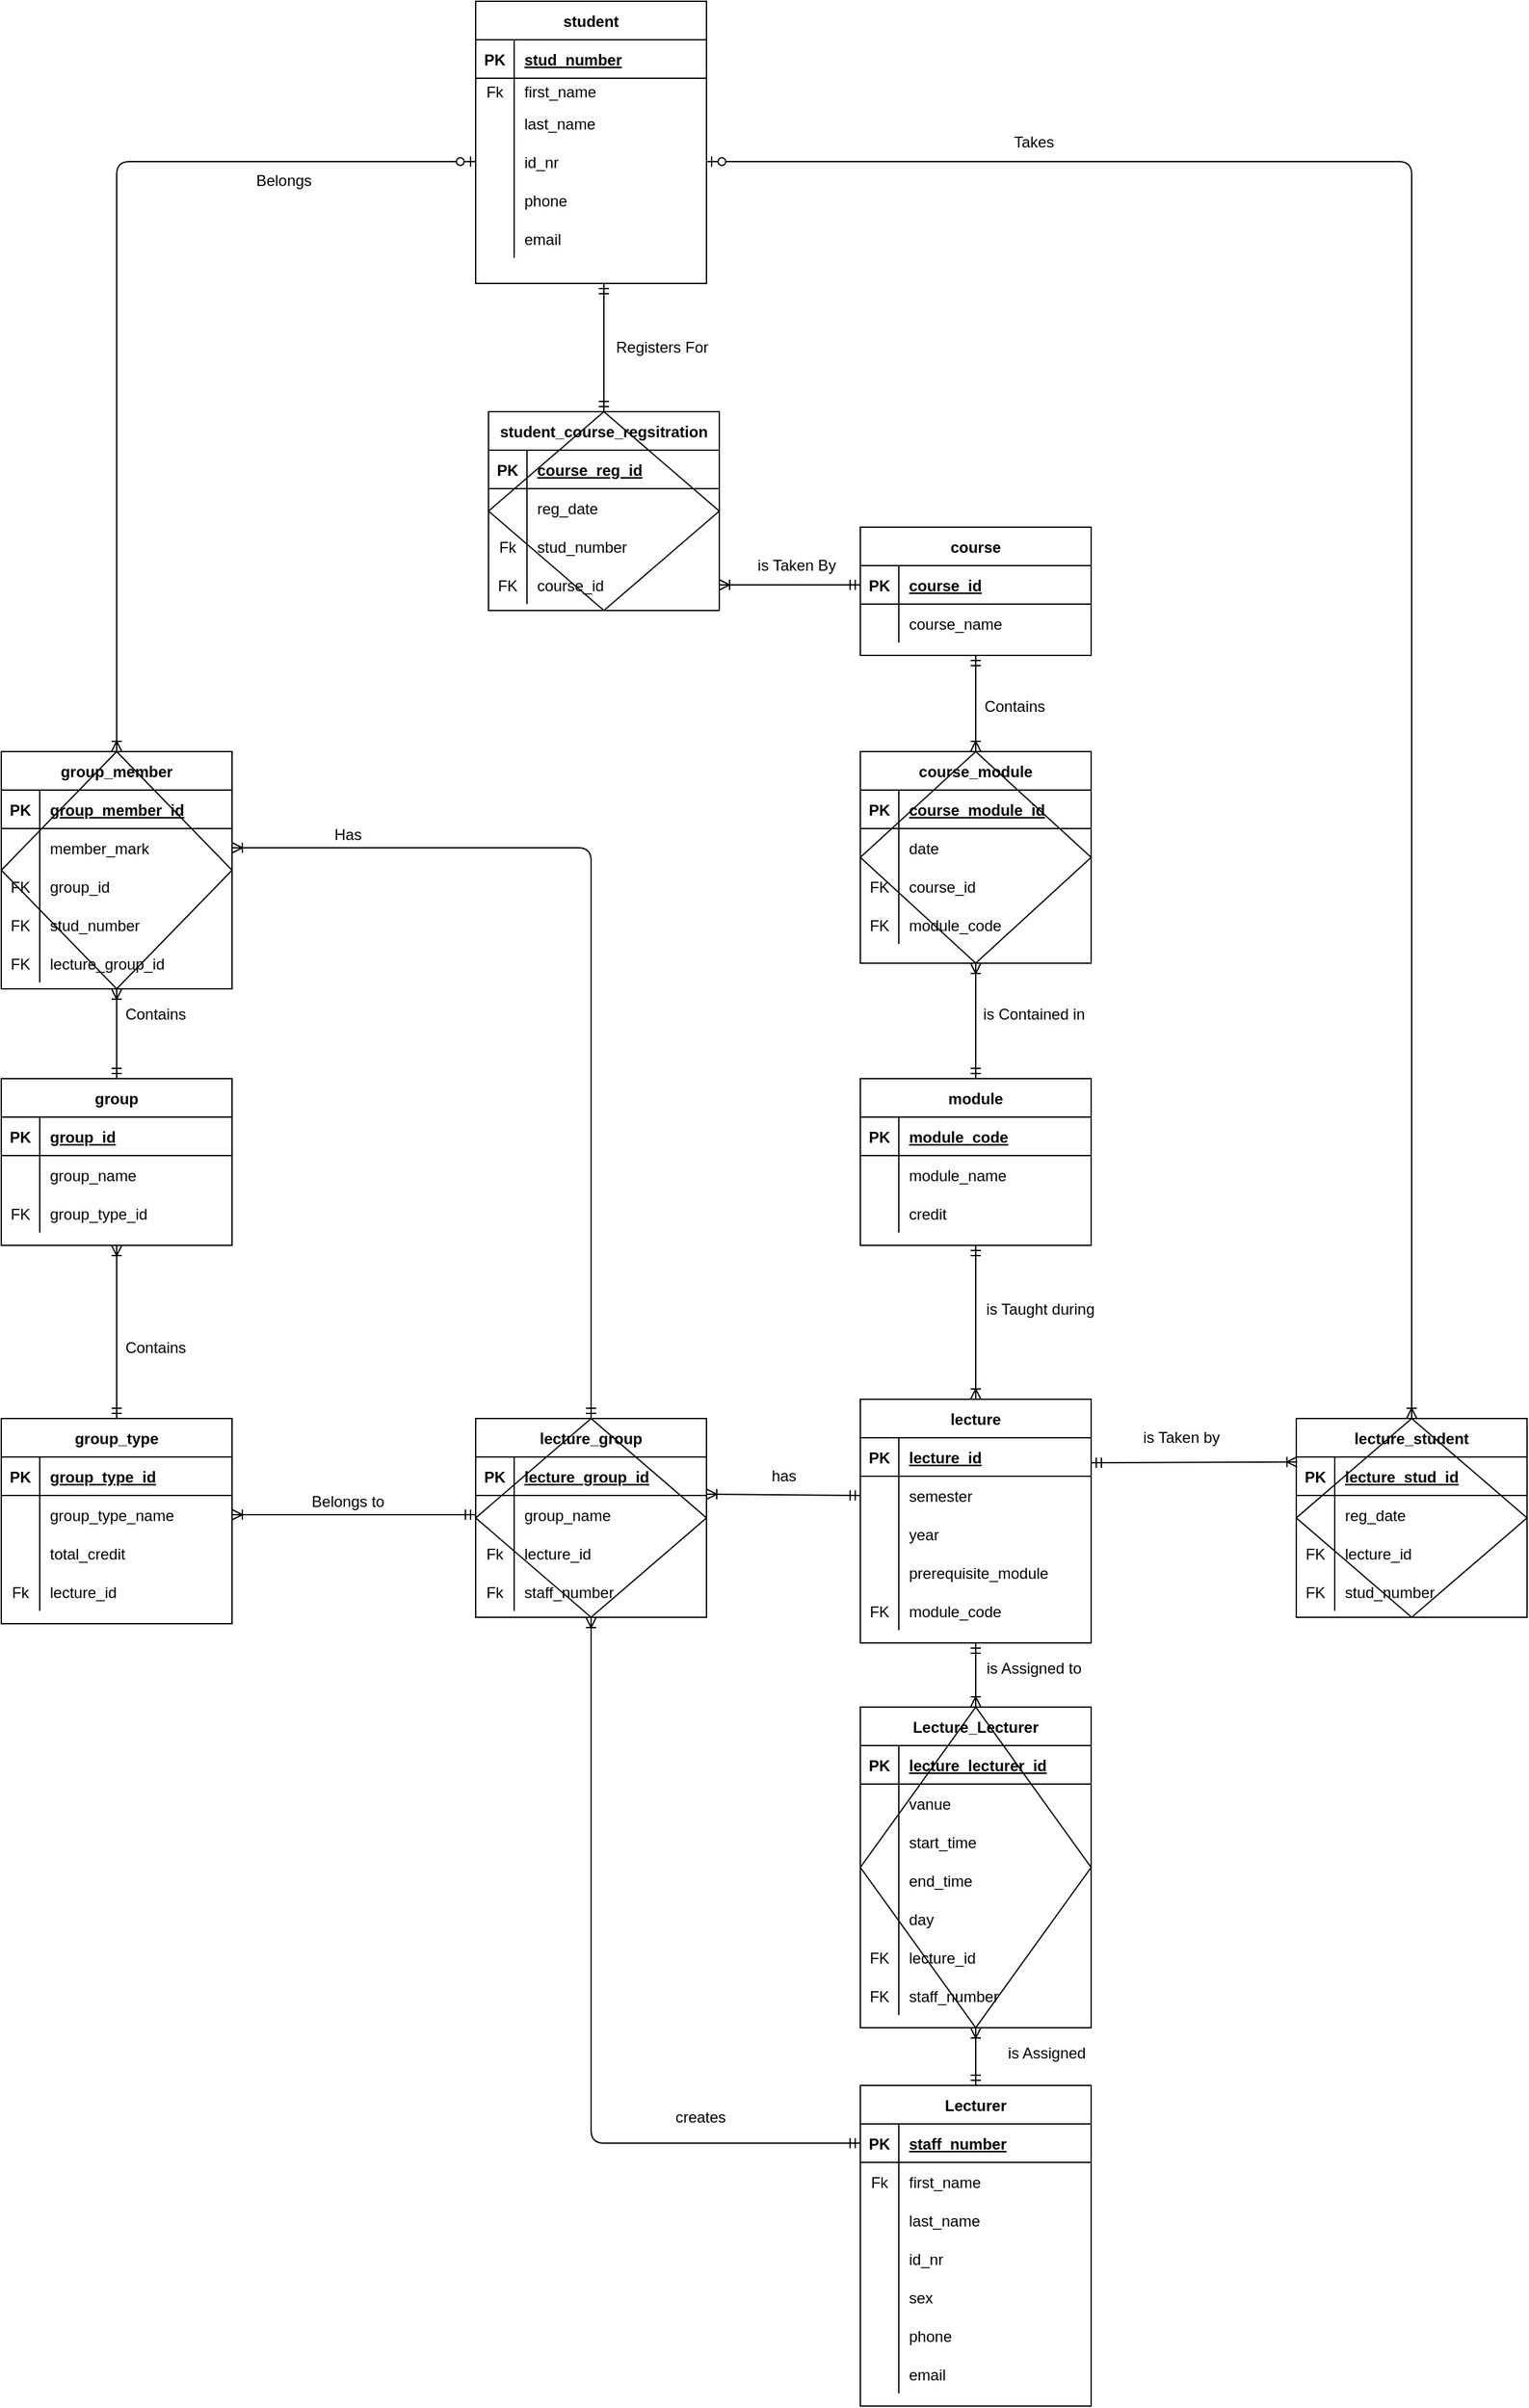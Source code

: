 <mxfile version="13.9.9" type="device"><diagram id="hMdftTgfA4NUBwK2byQt" name="Page-1"><mxGraphModel dx="1086" dy="3007" grid="1" gridSize="10" guides="1" tooltips="1" connect="1" arrows="1" fold="1" page="1" pageScale="1" pageWidth="850" pageHeight="1100" math="0" shadow="0"><root><mxCell id="0"/><mxCell id="1" parent="0"/><mxCell id="UIIeKpWkgr3Be4S0Z8B_-1" value="student" style="shape=table;startSize=30;container=1;collapsible=1;childLayout=tableLayout;fixedRows=1;rowLines=0;fontStyle=1;align=center;resizeLast=1;" parent="1" vertex="1"><mxGeometry x="700" y="-2020" width="180" height="220" as="geometry"/></mxCell><mxCell id="UIIeKpWkgr3Be4S0Z8B_-2" value="" style="shape=partialRectangle;collapsible=0;dropTarget=0;pointerEvents=0;fillColor=none;top=0;left=0;bottom=1;right=0;points=[[0,0.5],[1,0.5]];portConstraint=eastwest;" parent="UIIeKpWkgr3Be4S0Z8B_-1" vertex="1"><mxGeometry y="30" width="180" height="30" as="geometry"/></mxCell><mxCell id="UIIeKpWkgr3Be4S0Z8B_-3" value="PK" style="shape=partialRectangle;connectable=0;fillColor=none;top=0;left=0;bottom=0;right=0;fontStyle=1;overflow=hidden;" parent="UIIeKpWkgr3Be4S0Z8B_-2" vertex="1"><mxGeometry width="30" height="30" as="geometry"/></mxCell><mxCell id="UIIeKpWkgr3Be4S0Z8B_-4" value="stud_number" style="shape=partialRectangle;connectable=0;fillColor=none;top=0;left=0;bottom=0;right=0;align=left;spacingLeft=6;fontStyle=5;overflow=hidden;" parent="UIIeKpWkgr3Be4S0Z8B_-2" vertex="1"><mxGeometry x="30" width="150" height="30" as="geometry"/></mxCell><mxCell id="UIIeKpWkgr3Be4S0Z8B_-5" value="" style="shape=partialRectangle;collapsible=0;dropTarget=0;pointerEvents=0;fillColor=none;top=0;left=0;bottom=0;right=0;points=[[0,0.5],[1,0.5]];portConstraint=eastwest;" parent="UIIeKpWkgr3Be4S0Z8B_-1" vertex="1"><mxGeometry y="60" width="180" height="20" as="geometry"/></mxCell><mxCell id="UIIeKpWkgr3Be4S0Z8B_-6" value="Fk" style="shape=partialRectangle;connectable=0;fillColor=none;top=0;left=0;bottom=0;right=0;editable=1;overflow=hidden;" parent="UIIeKpWkgr3Be4S0Z8B_-5" vertex="1"><mxGeometry width="30" height="20" as="geometry"/></mxCell><mxCell id="UIIeKpWkgr3Be4S0Z8B_-7" value="first_name" style="shape=partialRectangle;connectable=0;fillColor=none;top=0;left=0;bottom=0;right=0;align=left;spacingLeft=6;overflow=hidden;" parent="UIIeKpWkgr3Be4S0Z8B_-5" vertex="1"><mxGeometry x="30" width="150" height="20" as="geometry"/></mxCell><mxCell id="UIIeKpWkgr3Be4S0Z8B_-8" value="" style="shape=partialRectangle;collapsible=0;dropTarget=0;pointerEvents=0;fillColor=none;top=0;left=0;bottom=0;right=0;points=[[0,0.5],[1,0.5]];portConstraint=eastwest;" parent="UIIeKpWkgr3Be4S0Z8B_-1" vertex="1"><mxGeometry y="80" width="180" height="30" as="geometry"/></mxCell><mxCell id="UIIeKpWkgr3Be4S0Z8B_-9" value="" style="shape=partialRectangle;connectable=0;fillColor=none;top=0;left=0;bottom=0;right=0;editable=1;overflow=hidden;" parent="UIIeKpWkgr3Be4S0Z8B_-8" vertex="1"><mxGeometry width="30" height="30" as="geometry"/></mxCell><mxCell id="UIIeKpWkgr3Be4S0Z8B_-10" value="last_name" style="shape=partialRectangle;connectable=0;fillColor=none;top=0;left=0;bottom=0;right=0;align=left;spacingLeft=6;overflow=hidden;" parent="UIIeKpWkgr3Be4S0Z8B_-8" vertex="1"><mxGeometry x="30" width="150" height="30" as="geometry"/></mxCell><mxCell id="UIIeKpWkgr3Be4S0Z8B_-11" value="" style="shape=partialRectangle;collapsible=0;dropTarget=0;pointerEvents=0;fillColor=none;top=0;left=0;bottom=0;right=0;points=[[0,0.5],[1,0.5]];portConstraint=eastwest;" parent="UIIeKpWkgr3Be4S0Z8B_-1" vertex="1"><mxGeometry y="110" width="180" height="30" as="geometry"/></mxCell><mxCell id="UIIeKpWkgr3Be4S0Z8B_-12" value="" style="shape=partialRectangle;connectable=0;fillColor=none;top=0;left=0;bottom=0;right=0;editable=1;overflow=hidden;" parent="UIIeKpWkgr3Be4S0Z8B_-11" vertex="1"><mxGeometry width="30" height="30" as="geometry"/></mxCell><mxCell id="UIIeKpWkgr3Be4S0Z8B_-13" value="id_nr" style="shape=partialRectangle;connectable=0;fillColor=none;top=0;left=0;bottom=0;right=0;align=left;spacingLeft=6;overflow=hidden;" parent="UIIeKpWkgr3Be4S0Z8B_-11" vertex="1"><mxGeometry x="30" width="150" height="30" as="geometry"/></mxCell><mxCell id="UIIeKpWkgr3Be4S0Z8B_-17" value="" style="shape=partialRectangle;collapsible=0;dropTarget=0;pointerEvents=0;fillColor=none;top=0;left=0;bottom=0;right=0;points=[[0,0.5],[1,0.5]];portConstraint=eastwest;" parent="UIIeKpWkgr3Be4S0Z8B_-1" vertex="1"><mxGeometry y="140" width="180" height="30" as="geometry"/></mxCell><mxCell id="UIIeKpWkgr3Be4S0Z8B_-18" value="" style="shape=partialRectangle;connectable=0;fillColor=none;top=0;left=0;bottom=0;right=0;editable=1;overflow=hidden;" parent="UIIeKpWkgr3Be4S0Z8B_-17" vertex="1"><mxGeometry width="30" height="30" as="geometry"/></mxCell><mxCell id="UIIeKpWkgr3Be4S0Z8B_-19" value="phone" style="shape=partialRectangle;connectable=0;fillColor=none;top=0;left=0;bottom=0;right=0;align=left;spacingLeft=6;overflow=hidden;" parent="UIIeKpWkgr3Be4S0Z8B_-17" vertex="1"><mxGeometry x="30" width="150" height="30" as="geometry"/></mxCell><mxCell id="UIIeKpWkgr3Be4S0Z8B_-20" value="" style="shape=partialRectangle;collapsible=0;dropTarget=0;pointerEvents=0;fillColor=none;top=0;left=0;bottom=0;right=0;points=[[0,0.5],[1,0.5]];portConstraint=eastwest;" parent="UIIeKpWkgr3Be4S0Z8B_-1" vertex="1"><mxGeometry y="170" width="180" height="30" as="geometry"/></mxCell><mxCell id="UIIeKpWkgr3Be4S0Z8B_-21" value="" style="shape=partialRectangle;connectable=0;fillColor=none;top=0;left=0;bottom=0;right=0;editable=1;overflow=hidden;" parent="UIIeKpWkgr3Be4S0Z8B_-20" vertex="1"><mxGeometry width="30" height="30" as="geometry"/></mxCell><mxCell id="UIIeKpWkgr3Be4S0Z8B_-22" value="email" style="shape=partialRectangle;connectable=0;fillColor=none;top=0;left=0;bottom=0;right=0;align=left;spacingLeft=6;overflow=hidden;" parent="UIIeKpWkgr3Be4S0Z8B_-20" vertex="1"><mxGeometry x="30" width="150" height="30" as="geometry"/></mxCell><mxCell id="UIIeKpWkgr3Be4S0Z8B_-23" value="student_course_regsitration" style="shape=table;startSize=30;container=1;collapsible=1;childLayout=tableLayout;fixedRows=1;rowLines=0;fontStyle=1;align=center;resizeLast=1;" parent="1" vertex="1"><mxGeometry x="710" y="-1700" width="180" height="155" as="geometry"/></mxCell><mxCell id="UIIeKpWkgr3Be4S0Z8B_-24" value="" style="shape=partialRectangle;collapsible=0;dropTarget=0;pointerEvents=0;fillColor=none;top=0;left=0;bottom=1;right=0;points=[[0,0.5],[1,0.5]];portConstraint=eastwest;" parent="UIIeKpWkgr3Be4S0Z8B_-23" vertex="1"><mxGeometry y="30" width="180" height="30" as="geometry"/></mxCell><mxCell id="UIIeKpWkgr3Be4S0Z8B_-25" value="PK" style="shape=partialRectangle;connectable=0;fillColor=none;top=0;left=0;bottom=0;right=0;fontStyle=1;overflow=hidden;" parent="UIIeKpWkgr3Be4S0Z8B_-24" vertex="1"><mxGeometry width="30" height="30" as="geometry"/></mxCell><mxCell id="UIIeKpWkgr3Be4S0Z8B_-26" value="course_reg_id" style="shape=partialRectangle;connectable=0;fillColor=none;top=0;left=0;bottom=0;right=0;align=left;spacingLeft=6;fontStyle=5;overflow=hidden;" parent="UIIeKpWkgr3Be4S0Z8B_-24" vertex="1"><mxGeometry x="30" width="150" height="30" as="geometry"/></mxCell><mxCell id="UIIeKpWkgr3Be4S0Z8B_-27" value="" style="shape=partialRectangle;collapsible=0;dropTarget=0;pointerEvents=0;fillColor=none;top=0;left=0;bottom=0;right=0;points=[[0,0.5],[1,0.5]];portConstraint=eastwest;" parent="UIIeKpWkgr3Be4S0Z8B_-23" vertex="1"><mxGeometry y="60" width="180" height="30" as="geometry"/></mxCell><mxCell id="UIIeKpWkgr3Be4S0Z8B_-28" value="" style="shape=partialRectangle;connectable=0;fillColor=none;top=0;left=0;bottom=0;right=0;editable=1;overflow=hidden;" parent="UIIeKpWkgr3Be4S0Z8B_-27" vertex="1"><mxGeometry width="30" height="30" as="geometry"/></mxCell><mxCell id="UIIeKpWkgr3Be4S0Z8B_-29" value="reg_date" style="shape=partialRectangle;connectable=0;fillColor=none;top=0;left=0;bottom=0;right=0;align=left;spacingLeft=6;overflow=hidden;" parent="UIIeKpWkgr3Be4S0Z8B_-27" vertex="1"><mxGeometry x="30" width="150" height="30" as="geometry"/></mxCell><mxCell id="UIIeKpWkgr3Be4S0Z8B_-30" value="" style="shape=partialRectangle;collapsible=0;dropTarget=0;pointerEvents=0;fillColor=none;top=0;left=0;bottom=0;right=0;points=[[0,0.5],[1,0.5]];portConstraint=eastwest;" parent="UIIeKpWkgr3Be4S0Z8B_-23" vertex="1"><mxGeometry y="90" width="180" height="30" as="geometry"/></mxCell><mxCell id="UIIeKpWkgr3Be4S0Z8B_-31" value="Fk" style="shape=partialRectangle;connectable=0;fillColor=none;top=0;left=0;bottom=0;right=0;editable=1;overflow=hidden;" parent="UIIeKpWkgr3Be4S0Z8B_-30" vertex="1"><mxGeometry width="30" height="30" as="geometry"/></mxCell><mxCell id="UIIeKpWkgr3Be4S0Z8B_-32" value="stud_number" style="shape=partialRectangle;connectable=0;fillColor=none;top=0;left=0;bottom=0;right=0;align=left;spacingLeft=6;overflow=hidden;" parent="UIIeKpWkgr3Be4S0Z8B_-30" vertex="1"><mxGeometry x="30" width="150" height="30" as="geometry"/></mxCell><mxCell id="UIIeKpWkgr3Be4S0Z8B_-33" value="" style="shape=partialRectangle;collapsible=0;dropTarget=0;pointerEvents=0;fillColor=none;top=0;left=0;bottom=0;right=0;points=[[0,0.5],[1,0.5]];portConstraint=eastwest;" parent="UIIeKpWkgr3Be4S0Z8B_-23" vertex="1"><mxGeometry y="120" width="180" height="30" as="geometry"/></mxCell><mxCell id="UIIeKpWkgr3Be4S0Z8B_-34" value="FK" style="shape=partialRectangle;connectable=0;fillColor=none;top=0;left=0;bottom=0;right=0;editable=1;overflow=hidden;" parent="UIIeKpWkgr3Be4S0Z8B_-33" vertex="1"><mxGeometry width="30" height="30" as="geometry"/></mxCell><mxCell id="UIIeKpWkgr3Be4S0Z8B_-35" value="course_id" style="shape=partialRectangle;connectable=0;fillColor=none;top=0;left=0;bottom=0;right=0;align=left;spacingLeft=6;overflow=hidden;" parent="UIIeKpWkgr3Be4S0Z8B_-33" vertex="1"><mxGeometry x="30" width="150" height="30" as="geometry"/></mxCell><mxCell id="UIIeKpWkgr3Be4S0Z8B_-36" value="course" style="shape=table;startSize=30;container=1;collapsible=1;childLayout=tableLayout;fixedRows=1;rowLines=0;fontStyle=1;align=center;resizeLast=1;" parent="1" vertex="1"><mxGeometry x="1000" y="-1610" width="180" height="100" as="geometry"/></mxCell><mxCell id="UIIeKpWkgr3Be4S0Z8B_-37" value="" style="shape=partialRectangle;collapsible=0;dropTarget=0;pointerEvents=0;fillColor=none;top=0;left=0;bottom=1;right=0;points=[[0,0.5],[1,0.5]];portConstraint=eastwest;" parent="UIIeKpWkgr3Be4S0Z8B_-36" vertex="1"><mxGeometry y="30" width="180" height="30" as="geometry"/></mxCell><mxCell id="UIIeKpWkgr3Be4S0Z8B_-38" value="PK" style="shape=partialRectangle;connectable=0;fillColor=none;top=0;left=0;bottom=0;right=0;fontStyle=1;overflow=hidden;" parent="UIIeKpWkgr3Be4S0Z8B_-37" vertex="1"><mxGeometry width="30" height="30" as="geometry"/></mxCell><mxCell id="UIIeKpWkgr3Be4S0Z8B_-39" value="course_id" style="shape=partialRectangle;connectable=0;fillColor=none;top=0;left=0;bottom=0;right=0;align=left;spacingLeft=6;fontStyle=5;overflow=hidden;" parent="UIIeKpWkgr3Be4S0Z8B_-37" vertex="1"><mxGeometry x="30" width="150" height="30" as="geometry"/></mxCell><mxCell id="UIIeKpWkgr3Be4S0Z8B_-40" value="" style="shape=partialRectangle;collapsible=0;dropTarget=0;pointerEvents=0;fillColor=none;top=0;left=0;bottom=0;right=0;points=[[0,0.5],[1,0.5]];portConstraint=eastwest;" parent="UIIeKpWkgr3Be4S0Z8B_-36" vertex="1"><mxGeometry y="60" width="180" height="30" as="geometry"/></mxCell><mxCell id="UIIeKpWkgr3Be4S0Z8B_-41" value="" style="shape=partialRectangle;connectable=0;fillColor=none;top=0;left=0;bottom=0;right=0;editable=1;overflow=hidden;" parent="UIIeKpWkgr3Be4S0Z8B_-40" vertex="1"><mxGeometry width="30" height="30" as="geometry"/></mxCell><mxCell id="UIIeKpWkgr3Be4S0Z8B_-42" value="course_name" style="shape=partialRectangle;connectable=0;fillColor=none;top=0;left=0;bottom=0;right=0;align=left;spacingLeft=6;overflow=hidden;" parent="UIIeKpWkgr3Be4S0Z8B_-40" vertex="1"><mxGeometry x="30" width="150" height="30" as="geometry"/></mxCell><mxCell id="UIIeKpWkgr3Be4S0Z8B_-46" value="Registers For" style="text;html=1;align=center;verticalAlign=middle;resizable=0;points=[];autosize=1;" parent="1" vertex="1"><mxGeometry x="800" y="-1760" width="90" height="20" as="geometry"/></mxCell><mxCell id="UIIeKpWkgr3Be4S0Z8B_-47" value="is Taken By" style="text;html=1;align=center;verticalAlign=middle;resizable=0;points=[];autosize=1;" parent="1" vertex="1"><mxGeometry x="910" y="-1590" width="80" height="20" as="geometry"/></mxCell><mxCell id="UIIeKpWkgr3Be4S0Z8B_-49" value="module" style="shape=table;startSize=30;container=1;collapsible=1;childLayout=tableLayout;fixedRows=1;rowLines=0;fontStyle=1;align=center;resizeLast=1;" parent="1" vertex="1"><mxGeometry x="1000" y="-1180" width="180" height="130" as="geometry"/></mxCell><mxCell id="UIIeKpWkgr3Be4S0Z8B_-50" value="" style="shape=partialRectangle;collapsible=0;dropTarget=0;pointerEvents=0;fillColor=none;top=0;left=0;bottom=1;right=0;points=[[0,0.5],[1,0.5]];portConstraint=eastwest;" parent="UIIeKpWkgr3Be4S0Z8B_-49" vertex="1"><mxGeometry y="30" width="180" height="30" as="geometry"/></mxCell><mxCell id="UIIeKpWkgr3Be4S0Z8B_-51" value="PK" style="shape=partialRectangle;connectable=0;fillColor=none;top=0;left=0;bottom=0;right=0;fontStyle=1;overflow=hidden;" parent="UIIeKpWkgr3Be4S0Z8B_-50" vertex="1"><mxGeometry width="30" height="30" as="geometry"/></mxCell><mxCell id="UIIeKpWkgr3Be4S0Z8B_-52" value="module_code" style="shape=partialRectangle;connectable=0;fillColor=none;top=0;left=0;bottom=0;right=0;align=left;spacingLeft=6;fontStyle=5;overflow=hidden;" parent="UIIeKpWkgr3Be4S0Z8B_-50" vertex="1"><mxGeometry x="30" width="150" height="30" as="geometry"/></mxCell><mxCell id="UIIeKpWkgr3Be4S0Z8B_-53" value="" style="shape=partialRectangle;collapsible=0;dropTarget=0;pointerEvents=0;fillColor=none;top=0;left=0;bottom=0;right=0;points=[[0,0.5],[1,0.5]];portConstraint=eastwest;" parent="UIIeKpWkgr3Be4S0Z8B_-49" vertex="1"><mxGeometry y="60" width="180" height="30" as="geometry"/></mxCell><mxCell id="UIIeKpWkgr3Be4S0Z8B_-54" value="" style="shape=partialRectangle;connectable=0;fillColor=none;top=0;left=0;bottom=0;right=0;editable=1;overflow=hidden;" parent="UIIeKpWkgr3Be4S0Z8B_-53" vertex="1"><mxGeometry width="30" height="30" as="geometry"/></mxCell><mxCell id="UIIeKpWkgr3Be4S0Z8B_-55" value="module_name" style="shape=partialRectangle;connectable=0;fillColor=none;top=0;left=0;bottom=0;right=0;align=left;spacingLeft=6;overflow=hidden;" parent="UIIeKpWkgr3Be4S0Z8B_-53" vertex="1"><mxGeometry x="30" width="150" height="30" as="geometry"/></mxCell><mxCell id="dX71IKt0_qHzaFt2EAjA-1" value="" style="shape=partialRectangle;collapsible=0;dropTarget=0;pointerEvents=0;fillColor=none;top=0;left=0;bottom=0;right=0;points=[[0,0.5],[1,0.5]];portConstraint=eastwest;" parent="UIIeKpWkgr3Be4S0Z8B_-49" vertex="1"><mxGeometry y="90" width="180" height="30" as="geometry"/></mxCell><mxCell id="dX71IKt0_qHzaFt2EAjA-2" value="" style="shape=partialRectangle;connectable=0;fillColor=none;top=0;left=0;bottom=0;right=0;editable=1;overflow=hidden;" parent="dX71IKt0_qHzaFt2EAjA-1" vertex="1"><mxGeometry width="30" height="30" as="geometry"/></mxCell><mxCell id="dX71IKt0_qHzaFt2EAjA-3" value="credit" style="shape=partialRectangle;connectable=0;fillColor=none;top=0;left=0;bottom=0;right=0;align=left;spacingLeft=6;overflow=hidden;" parent="dX71IKt0_qHzaFt2EAjA-1" vertex="1"><mxGeometry x="30" width="150" height="30" as="geometry"/></mxCell><mxCell id="UIIeKpWkgr3Be4S0Z8B_-59" value="course_module" style="shape=table;startSize=30;container=1;collapsible=1;childLayout=tableLayout;fixedRows=1;rowLines=0;fontStyle=1;align=center;resizeLast=1;" parent="1" vertex="1"><mxGeometry x="1000" y="-1435" width="180" height="165" as="geometry"/></mxCell><mxCell id="UIIeKpWkgr3Be4S0Z8B_-60" value="" style="shape=partialRectangle;collapsible=0;dropTarget=0;pointerEvents=0;fillColor=none;top=0;left=0;bottom=1;right=0;points=[[0,0.5],[1,0.5]];portConstraint=eastwest;" parent="UIIeKpWkgr3Be4S0Z8B_-59" vertex="1"><mxGeometry y="30" width="180" height="30" as="geometry"/></mxCell><mxCell id="UIIeKpWkgr3Be4S0Z8B_-61" value="PK" style="shape=partialRectangle;connectable=0;fillColor=none;top=0;left=0;bottom=0;right=0;fontStyle=1;overflow=hidden;" parent="UIIeKpWkgr3Be4S0Z8B_-60" vertex="1"><mxGeometry width="30" height="30" as="geometry"/></mxCell><mxCell id="UIIeKpWkgr3Be4S0Z8B_-62" value="course_module_id" style="shape=partialRectangle;connectable=0;fillColor=none;top=0;left=0;bottom=0;right=0;align=left;spacingLeft=6;fontStyle=5;overflow=hidden;" parent="UIIeKpWkgr3Be4S0Z8B_-60" vertex="1"><mxGeometry x="30" width="150" height="30" as="geometry"/></mxCell><mxCell id="UIIeKpWkgr3Be4S0Z8B_-63" value="" style="shape=partialRectangle;collapsible=0;dropTarget=0;pointerEvents=0;fillColor=none;top=0;left=0;bottom=0;right=0;points=[[0,0.5],[1,0.5]];portConstraint=eastwest;" parent="UIIeKpWkgr3Be4S0Z8B_-59" vertex="1"><mxGeometry y="60" width="180" height="30" as="geometry"/></mxCell><mxCell id="UIIeKpWkgr3Be4S0Z8B_-64" value="" style="shape=partialRectangle;connectable=0;fillColor=none;top=0;left=0;bottom=0;right=0;editable=1;overflow=hidden;" parent="UIIeKpWkgr3Be4S0Z8B_-63" vertex="1"><mxGeometry width="30" height="30" as="geometry"/></mxCell><mxCell id="UIIeKpWkgr3Be4S0Z8B_-65" value="date" style="shape=partialRectangle;connectable=0;fillColor=none;top=0;left=0;bottom=0;right=0;align=left;spacingLeft=6;overflow=hidden;" parent="UIIeKpWkgr3Be4S0Z8B_-63" vertex="1"><mxGeometry x="30" width="150" height="30" as="geometry"/></mxCell><mxCell id="UIIeKpWkgr3Be4S0Z8B_-66" value="" style="shape=partialRectangle;collapsible=0;dropTarget=0;pointerEvents=0;fillColor=none;top=0;left=0;bottom=0;right=0;points=[[0,0.5],[1,0.5]];portConstraint=eastwest;" parent="UIIeKpWkgr3Be4S0Z8B_-59" vertex="1"><mxGeometry y="90" width="180" height="30" as="geometry"/></mxCell><mxCell id="UIIeKpWkgr3Be4S0Z8B_-67" value="FK" style="shape=partialRectangle;connectable=0;fillColor=none;top=0;left=0;bottom=0;right=0;editable=1;overflow=hidden;" parent="UIIeKpWkgr3Be4S0Z8B_-66" vertex="1"><mxGeometry width="30" height="30" as="geometry"/></mxCell><mxCell id="UIIeKpWkgr3Be4S0Z8B_-68" value="course_id" style="shape=partialRectangle;connectable=0;fillColor=none;top=0;left=0;bottom=0;right=0;align=left;spacingLeft=6;overflow=hidden;" parent="UIIeKpWkgr3Be4S0Z8B_-66" vertex="1"><mxGeometry x="30" width="150" height="30" as="geometry"/></mxCell><mxCell id="UIIeKpWkgr3Be4S0Z8B_-69" value="" style="shape=partialRectangle;collapsible=0;dropTarget=0;pointerEvents=0;fillColor=none;top=0;left=0;bottom=0;right=0;points=[[0,0.5],[1,0.5]];portConstraint=eastwest;" parent="UIIeKpWkgr3Be4S0Z8B_-59" vertex="1"><mxGeometry y="120" width="180" height="30" as="geometry"/></mxCell><mxCell id="UIIeKpWkgr3Be4S0Z8B_-70" value="FK" style="shape=partialRectangle;connectable=0;fillColor=none;top=0;left=0;bottom=0;right=0;editable=1;overflow=hidden;" parent="UIIeKpWkgr3Be4S0Z8B_-69" vertex="1"><mxGeometry width="30" height="30" as="geometry"/></mxCell><mxCell id="UIIeKpWkgr3Be4S0Z8B_-71" value="module_code" style="shape=partialRectangle;connectable=0;fillColor=none;top=0;left=0;bottom=0;right=0;align=left;spacingLeft=6;overflow=hidden;" parent="UIIeKpWkgr3Be4S0Z8B_-69" vertex="1"><mxGeometry x="30" width="150" height="30" as="geometry"/></mxCell><mxCell id="UIIeKpWkgr3Be4S0Z8B_-72" value="" style="fontSize=12;html=1;endArrow=ERoneToMany;startArrow=ERmandOne;exitX=0.5;exitY=1;exitDx=0;exitDy=0;" parent="1" source="UIIeKpWkgr3Be4S0Z8B_-36" target="UIIeKpWkgr3Be4S0Z8B_-59" edge="1"><mxGeometry width="100" height="100" relative="1" as="geometry"><mxPoint x="860" y="-1500" as="sourcePoint"/><mxPoint x="1010" y="-1480" as="targetPoint"/></mxGeometry></mxCell><mxCell id="UIIeKpWkgr3Be4S0Z8B_-73" value="" style="fontSize=12;html=1;endArrow=ERoneToMany;startArrow=ERmandOne;entryX=0.5;entryY=1;entryDx=0;entryDy=0;exitX=0.5;exitY=0;exitDx=0;exitDy=0;" parent="1" source="UIIeKpWkgr3Be4S0Z8B_-49" target="UIIeKpWkgr3Be4S0Z8B_-59" edge="1"><mxGeometry width="100" height="100" relative="1" as="geometry"><mxPoint x="1230" y="-1290" as="sourcePoint"/><mxPoint x="1100" y="-1495" as="targetPoint"/></mxGeometry></mxCell><mxCell id="UIIeKpWkgr3Be4S0Z8B_-74" value="Contains" style="text;html=1;align=center;verticalAlign=middle;resizable=0;points=[];autosize=1;" parent="1" vertex="1"><mxGeometry x="1090" y="-1480" width="60" height="20" as="geometry"/></mxCell><mxCell id="UIIeKpWkgr3Be4S0Z8B_-75" value="is Taught during" style="text;html=1;align=center;verticalAlign=middle;resizable=0;points=[];autosize=1;" parent="1" vertex="1"><mxGeometry x="1090" y="-1010" width="100" height="20" as="geometry"/></mxCell><mxCell id="UIIeKpWkgr3Be4S0Z8B_-76" value="" style="fontSize=12;html=1;endArrow=ERoneToMany;startArrow=ERmandOne;exitX=0;exitY=0.5;exitDx=0;exitDy=0;entryX=1;entryY=0.5;entryDx=0;entryDy=0;" parent="1" source="UIIeKpWkgr3Be4S0Z8B_-37" target="UIIeKpWkgr3Be4S0Z8B_-33" edge="1"><mxGeometry width="100" height="100" relative="1" as="geometry"><mxPoint x="1100" y="-1495" as="sourcePoint"/><mxPoint x="1100" y="-1425" as="targetPoint"/></mxGeometry></mxCell><mxCell id="UIIeKpWkgr3Be4S0Z8B_-87" value="" style="fontSize=12;html=1;endArrow=ERoneToMany;startArrow=ERmandOne;exitX=0.5;exitY=1;exitDx=0;exitDy=0;entryX=0.5;entryY=0;entryDx=0;entryDy=0;" parent="1" source="UIIeKpWkgr3Be4S0Z8B_-49" target="W6VYJAsIH8glXQRH1g5g-1" edge="1"><mxGeometry width="100" height="100" relative="1" as="geometry"><mxPoint x="1690" y="-1290" as="sourcePoint"/><mxPoint x="1090.0" y="-960" as="targetPoint"/></mxGeometry></mxCell><mxCell id="UIIeKpWkgr3Be4S0Z8B_-102" value="Lecturer" style="shape=table;startSize=30;container=1;collapsible=1;childLayout=tableLayout;fixedRows=1;rowLines=0;fontStyle=1;align=center;resizeLast=1;" parent="1" vertex="1"><mxGeometry x="1000" y="-395" width="180" height="250" as="geometry"/></mxCell><mxCell id="UIIeKpWkgr3Be4S0Z8B_-103" value="" style="shape=partialRectangle;collapsible=0;dropTarget=0;pointerEvents=0;fillColor=none;top=0;left=0;bottom=1;right=0;points=[[0,0.5],[1,0.5]];portConstraint=eastwest;" parent="UIIeKpWkgr3Be4S0Z8B_-102" vertex="1"><mxGeometry y="30" width="180" height="30" as="geometry"/></mxCell><mxCell id="UIIeKpWkgr3Be4S0Z8B_-104" value="PK" style="shape=partialRectangle;connectable=0;fillColor=none;top=0;left=0;bottom=0;right=0;fontStyle=1;overflow=hidden;" parent="UIIeKpWkgr3Be4S0Z8B_-103" vertex="1"><mxGeometry width="30" height="30" as="geometry"/></mxCell><mxCell id="UIIeKpWkgr3Be4S0Z8B_-105" value="staff_number" style="shape=partialRectangle;connectable=0;fillColor=none;top=0;left=0;bottom=0;right=0;align=left;spacingLeft=6;fontStyle=5;overflow=hidden;" parent="UIIeKpWkgr3Be4S0Z8B_-103" vertex="1"><mxGeometry x="30" width="150" height="30" as="geometry"/></mxCell><mxCell id="UIIeKpWkgr3Be4S0Z8B_-106" value="" style="shape=partialRectangle;collapsible=0;dropTarget=0;pointerEvents=0;fillColor=none;top=0;left=0;bottom=0;right=0;points=[[0,0.5],[1,0.5]];portConstraint=eastwest;" parent="UIIeKpWkgr3Be4S0Z8B_-102" vertex="1"><mxGeometry y="60" width="180" height="30" as="geometry"/></mxCell><mxCell id="UIIeKpWkgr3Be4S0Z8B_-107" value="Fk" style="shape=partialRectangle;connectable=0;fillColor=none;top=0;left=0;bottom=0;right=0;editable=1;overflow=hidden;" parent="UIIeKpWkgr3Be4S0Z8B_-106" vertex="1"><mxGeometry width="30" height="30" as="geometry"/></mxCell><mxCell id="UIIeKpWkgr3Be4S0Z8B_-108" value="first_name" style="shape=partialRectangle;connectable=0;fillColor=none;top=0;left=0;bottom=0;right=0;align=left;spacingLeft=6;overflow=hidden;" parent="UIIeKpWkgr3Be4S0Z8B_-106" vertex="1"><mxGeometry x="30" width="150" height="30" as="geometry"/></mxCell><mxCell id="UIIeKpWkgr3Be4S0Z8B_-109" value="" style="shape=partialRectangle;collapsible=0;dropTarget=0;pointerEvents=0;fillColor=none;top=0;left=0;bottom=0;right=0;points=[[0,0.5],[1,0.5]];portConstraint=eastwest;" parent="UIIeKpWkgr3Be4S0Z8B_-102" vertex="1"><mxGeometry y="90" width="180" height="30" as="geometry"/></mxCell><mxCell id="UIIeKpWkgr3Be4S0Z8B_-110" value="" style="shape=partialRectangle;connectable=0;fillColor=none;top=0;left=0;bottom=0;right=0;editable=1;overflow=hidden;" parent="UIIeKpWkgr3Be4S0Z8B_-109" vertex="1"><mxGeometry width="30" height="30" as="geometry"/></mxCell><mxCell id="UIIeKpWkgr3Be4S0Z8B_-111" value="last_name" style="shape=partialRectangle;connectable=0;fillColor=none;top=0;left=0;bottom=0;right=0;align=left;spacingLeft=6;overflow=hidden;" parent="UIIeKpWkgr3Be4S0Z8B_-109" vertex="1"><mxGeometry x="30" width="150" height="30" as="geometry"/></mxCell><mxCell id="UIIeKpWkgr3Be4S0Z8B_-112" value="" style="shape=partialRectangle;collapsible=0;dropTarget=0;pointerEvents=0;fillColor=none;top=0;left=0;bottom=0;right=0;points=[[0,0.5],[1,0.5]];portConstraint=eastwest;" parent="UIIeKpWkgr3Be4S0Z8B_-102" vertex="1"><mxGeometry y="120" width="180" height="30" as="geometry"/></mxCell><mxCell id="UIIeKpWkgr3Be4S0Z8B_-113" value="" style="shape=partialRectangle;connectable=0;fillColor=none;top=0;left=0;bottom=0;right=0;editable=1;overflow=hidden;" parent="UIIeKpWkgr3Be4S0Z8B_-112" vertex="1"><mxGeometry width="30" height="30" as="geometry"/></mxCell><mxCell id="UIIeKpWkgr3Be4S0Z8B_-114" value="id_nr" style="shape=partialRectangle;connectable=0;fillColor=none;top=0;left=0;bottom=0;right=0;align=left;spacingLeft=6;overflow=hidden;" parent="UIIeKpWkgr3Be4S0Z8B_-112" vertex="1"><mxGeometry x="30" width="150" height="30" as="geometry"/></mxCell><mxCell id="UIIeKpWkgr3Be4S0Z8B_-115" value="" style="shape=partialRectangle;collapsible=0;dropTarget=0;pointerEvents=0;fillColor=none;top=0;left=0;bottom=0;right=0;points=[[0,0.5],[1,0.5]];portConstraint=eastwest;" parent="UIIeKpWkgr3Be4S0Z8B_-102" vertex="1"><mxGeometry y="150" width="180" height="30" as="geometry"/></mxCell><mxCell id="UIIeKpWkgr3Be4S0Z8B_-116" value="" style="shape=partialRectangle;connectable=0;fillColor=none;top=0;left=0;bottom=0;right=0;editable=1;overflow=hidden;" parent="UIIeKpWkgr3Be4S0Z8B_-115" vertex="1"><mxGeometry width="30" height="30" as="geometry"/></mxCell><mxCell id="UIIeKpWkgr3Be4S0Z8B_-117" value="sex" style="shape=partialRectangle;connectable=0;fillColor=none;top=0;left=0;bottom=0;right=0;align=left;spacingLeft=6;overflow=hidden;" parent="UIIeKpWkgr3Be4S0Z8B_-115" vertex="1"><mxGeometry x="30" width="150" height="30" as="geometry"/></mxCell><mxCell id="UIIeKpWkgr3Be4S0Z8B_-118" value="" style="shape=partialRectangle;collapsible=0;dropTarget=0;pointerEvents=0;fillColor=none;top=0;left=0;bottom=0;right=0;points=[[0,0.5],[1,0.5]];portConstraint=eastwest;" parent="UIIeKpWkgr3Be4S0Z8B_-102" vertex="1"><mxGeometry y="180" width="180" height="30" as="geometry"/></mxCell><mxCell id="UIIeKpWkgr3Be4S0Z8B_-119" value="" style="shape=partialRectangle;connectable=0;fillColor=none;top=0;left=0;bottom=0;right=0;editable=1;overflow=hidden;" parent="UIIeKpWkgr3Be4S0Z8B_-118" vertex="1"><mxGeometry width="30" height="30" as="geometry"/></mxCell><mxCell id="UIIeKpWkgr3Be4S0Z8B_-120" value="phone" style="shape=partialRectangle;connectable=0;fillColor=none;top=0;left=0;bottom=0;right=0;align=left;spacingLeft=6;overflow=hidden;" parent="UIIeKpWkgr3Be4S0Z8B_-118" vertex="1"><mxGeometry x="30" width="150" height="30" as="geometry"/></mxCell><mxCell id="UIIeKpWkgr3Be4S0Z8B_-121" value="" style="shape=partialRectangle;collapsible=0;dropTarget=0;pointerEvents=0;fillColor=none;top=0;left=0;bottom=0;right=0;points=[[0,0.5],[1,0.5]];portConstraint=eastwest;" parent="UIIeKpWkgr3Be4S0Z8B_-102" vertex="1"><mxGeometry y="210" width="180" height="30" as="geometry"/></mxCell><mxCell id="UIIeKpWkgr3Be4S0Z8B_-122" value="" style="shape=partialRectangle;connectable=0;fillColor=none;top=0;left=0;bottom=0;right=0;editable=1;overflow=hidden;" parent="UIIeKpWkgr3Be4S0Z8B_-121" vertex="1"><mxGeometry width="30" height="30" as="geometry"/></mxCell><mxCell id="UIIeKpWkgr3Be4S0Z8B_-123" value="email" style="shape=partialRectangle;connectable=0;fillColor=none;top=0;left=0;bottom=0;right=0;align=left;spacingLeft=6;overflow=hidden;" parent="UIIeKpWkgr3Be4S0Z8B_-121" vertex="1"><mxGeometry x="30" width="150" height="30" as="geometry"/></mxCell><mxCell id="UIIeKpWkgr3Be4S0Z8B_-134" value="" style="fontSize=12;html=1;endArrow=ERoneToMany;startArrow=ERmandOne;exitX=0.5;exitY=1;exitDx=0;exitDy=0;entryX=0.5;entryY=0;entryDx=0;entryDy=0;" parent="1" source="W6VYJAsIH8glXQRH1g5g-1" target="W6VYJAsIH8glXQRH1g5g-23" edge="1"><mxGeometry width="100" height="100" relative="1" as="geometry"><mxPoint x="1090.0" y="-710" as="sourcePoint"/><mxPoint x="1090.0" y="-620" as="targetPoint"/></mxGeometry></mxCell><mxCell id="UIIeKpWkgr3Be4S0Z8B_-135" value="" style="fontSize=12;html=1;endArrow=ERoneToMany;startArrow=ERmandOne;exitX=0.5;exitY=0;exitDx=0;exitDy=0;entryX=0.5;entryY=1;entryDx=0;entryDy=0;" parent="1" source="UIIeKpWkgr3Be4S0Z8B_-102" target="W6VYJAsIH8glXQRH1g5g-23" edge="1"><mxGeometry width="100" height="100" relative="1" as="geometry"><mxPoint x="1420" y="-840" as="sourcePoint"/><mxPoint x="1090.0" y="-490" as="targetPoint"/></mxGeometry></mxCell><mxCell id="UIIeKpWkgr3Be4S0Z8B_-136" value="is Assigned" style="text;html=1;align=center;verticalAlign=middle;resizable=0;points=[];autosize=1;" parent="1" vertex="1"><mxGeometry x="1105" y="-430" width="80" height="20" as="geometry"/></mxCell><mxCell id="UIIeKpWkgr3Be4S0Z8B_-137" value="is Assigned to" style="text;html=1;align=center;verticalAlign=middle;resizable=0;points=[];autosize=1;" parent="1" vertex="1"><mxGeometry x="1090" y="-730" width="90" height="20" as="geometry"/></mxCell><mxCell id="UIIeKpWkgr3Be4S0Z8B_-138" value="is Contained in" style="text;html=1;align=center;verticalAlign=middle;resizable=0;points=[];autosize=1;" parent="1" vertex="1"><mxGeometry x="1090" y="-1240" width="90" height="20" as="geometry"/></mxCell><mxCell id="UIIeKpWkgr3Be4S0Z8B_-139" value="group_type" style="shape=table;startSize=30;container=1;collapsible=1;childLayout=tableLayout;fixedRows=1;rowLines=0;fontStyle=1;align=center;resizeLast=1;" parent="1" vertex="1"><mxGeometry x="330" y="-915" width="180" height="160" as="geometry"/></mxCell><mxCell id="UIIeKpWkgr3Be4S0Z8B_-140" value="" style="shape=partialRectangle;collapsible=0;dropTarget=0;pointerEvents=0;fillColor=none;top=0;left=0;bottom=1;right=0;points=[[0,0.5],[1,0.5]];portConstraint=eastwest;" parent="UIIeKpWkgr3Be4S0Z8B_-139" vertex="1"><mxGeometry y="30" width="180" height="30" as="geometry"/></mxCell><mxCell id="UIIeKpWkgr3Be4S0Z8B_-141" value="PK" style="shape=partialRectangle;connectable=0;fillColor=none;top=0;left=0;bottom=0;right=0;fontStyle=1;overflow=hidden;" parent="UIIeKpWkgr3Be4S0Z8B_-140" vertex="1"><mxGeometry width="30" height="30" as="geometry"/></mxCell><mxCell id="UIIeKpWkgr3Be4S0Z8B_-142" value="group_type_id" style="shape=partialRectangle;connectable=0;fillColor=none;top=0;left=0;bottom=0;right=0;align=left;spacingLeft=6;fontStyle=5;overflow=hidden;" parent="UIIeKpWkgr3Be4S0Z8B_-140" vertex="1"><mxGeometry x="30" width="150" height="30" as="geometry"/></mxCell><mxCell id="UIIeKpWkgr3Be4S0Z8B_-143" value="" style="shape=partialRectangle;collapsible=0;dropTarget=0;pointerEvents=0;fillColor=none;top=0;left=0;bottom=0;right=0;points=[[0,0.5],[1,0.5]];portConstraint=eastwest;" parent="UIIeKpWkgr3Be4S0Z8B_-139" vertex="1"><mxGeometry y="60" width="180" height="30" as="geometry"/></mxCell><mxCell id="UIIeKpWkgr3Be4S0Z8B_-144" value="" style="shape=partialRectangle;connectable=0;fillColor=none;top=0;left=0;bottom=0;right=0;editable=1;overflow=hidden;" parent="UIIeKpWkgr3Be4S0Z8B_-143" vertex="1"><mxGeometry width="30" height="30" as="geometry"/></mxCell><mxCell id="UIIeKpWkgr3Be4S0Z8B_-145" value="group_type_name" style="shape=partialRectangle;connectable=0;fillColor=none;top=0;left=0;bottom=0;right=0;align=left;spacingLeft=6;overflow=hidden;" parent="UIIeKpWkgr3Be4S0Z8B_-143" vertex="1"><mxGeometry x="30" width="150" height="30" as="geometry"/></mxCell><mxCell id="UIIeKpWkgr3Be4S0Z8B_-146" value="" style="shape=partialRectangle;collapsible=0;dropTarget=0;pointerEvents=0;fillColor=none;top=0;left=0;bottom=0;right=0;points=[[0,0.5],[1,0.5]];portConstraint=eastwest;" parent="UIIeKpWkgr3Be4S0Z8B_-139" vertex="1"><mxGeometry y="90" width="180" height="30" as="geometry"/></mxCell><mxCell id="UIIeKpWkgr3Be4S0Z8B_-147" value="" style="shape=partialRectangle;connectable=0;fillColor=none;top=0;left=0;bottom=0;right=0;editable=1;overflow=hidden;" parent="UIIeKpWkgr3Be4S0Z8B_-146" vertex="1"><mxGeometry width="30" height="30" as="geometry"/></mxCell><mxCell id="UIIeKpWkgr3Be4S0Z8B_-148" value="total_credit" style="shape=partialRectangle;connectable=0;fillColor=none;top=0;left=0;bottom=0;right=0;align=left;spacingLeft=6;overflow=hidden;" parent="UIIeKpWkgr3Be4S0Z8B_-146" vertex="1"><mxGeometry x="30" width="150" height="30" as="geometry"/></mxCell><mxCell id="UIIeKpWkgr3Be4S0Z8B_-149" value="" style="shape=partialRectangle;collapsible=0;dropTarget=0;pointerEvents=0;fillColor=none;top=0;left=0;bottom=0;right=0;points=[[0,0.5],[1,0.5]];portConstraint=eastwest;" parent="UIIeKpWkgr3Be4S0Z8B_-139" vertex="1"><mxGeometry y="120" width="180" height="30" as="geometry"/></mxCell><mxCell id="UIIeKpWkgr3Be4S0Z8B_-150" value="Fk" style="shape=partialRectangle;connectable=0;fillColor=none;top=0;left=0;bottom=0;right=0;editable=1;overflow=hidden;" parent="UIIeKpWkgr3Be4S0Z8B_-149" vertex="1"><mxGeometry width="30" height="30" as="geometry"/></mxCell><mxCell id="UIIeKpWkgr3Be4S0Z8B_-151" value="lecture_id" style="shape=partialRectangle;connectable=0;fillColor=none;top=0;left=0;bottom=0;right=0;align=left;spacingLeft=6;overflow=hidden;" parent="UIIeKpWkgr3Be4S0Z8B_-149" vertex="1"><mxGeometry x="30" width="150" height="30" as="geometry"/></mxCell><mxCell id="UIIeKpWkgr3Be4S0Z8B_-154" value="group" style="shape=table;startSize=30;container=1;collapsible=1;childLayout=tableLayout;fixedRows=1;rowLines=0;fontStyle=1;align=center;resizeLast=1;" parent="1" vertex="1"><mxGeometry x="330" y="-1180" width="180" height="130" as="geometry"/></mxCell><mxCell id="UIIeKpWkgr3Be4S0Z8B_-155" value="" style="shape=partialRectangle;collapsible=0;dropTarget=0;pointerEvents=0;fillColor=none;top=0;left=0;bottom=1;right=0;points=[[0,0.5],[1,0.5]];portConstraint=eastwest;" parent="UIIeKpWkgr3Be4S0Z8B_-154" vertex="1"><mxGeometry y="30" width="180" height="30" as="geometry"/></mxCell><mxCell id="UIIeKpWkgr3Be4S0Z8B_-156" value="PK" style="shape=partialRectangle;connectable=0;fillColor=none;top=0;left=0;bottom=0;right=0;fontStyle=1;overflow=hidden;" parent="UIIeKpWkgr3Be4S0Z8B_-155" vertex="1"><mxGeometry width="30" height="30" as="geometry"/></mxCell><mxCell id="UIIeKpWkgr3Be4S0Z8B_-157" value="group_id" style="shape=partialRectangle;connectable=0;fillColor=none;top=0;left=0;bottom=0;right=0;align=left;spacingLeft=6;fontStyle=5;overflow=hidden;" parent="UIIeKpWkgr3Be4S0Z8B_-155" vertex="1"><mxGeometry x="30" width="150" height="30" as="geometry"/></mxCell><mxCell id="UIIeKpWkgr3Be4S0Z8B_-158" value="" style="shape=partialRectangle;collapsible=0;dropTarget=0;pointerEvents=0;fillColor=none;top=0;left=0;bottom=0;right=0;points=[[0,0.5],[1,0.5]];portConstraint=eastwest;" parent="UIIeKpWkgr3Be4S0Z8B_-154" vertex="1"><mxGeometry y="60" width="180" height="30" as="geometry"/></mxCell><mxCell id="UIIeKpWkgr3Be4S0Z8B_-159" value="" style="shape=partialRectangle;connectable=0;fillColor=none;top=0;left=0;bottom=0;right=0;editable=1;overflow=hidden;" parent="UIIeKpWkgr3Be4S0Z8B_-158" vertex="1"><mxGeometry width="30" height="30" as="geometry"/></mxCell><mxCell id="UIIeKpWkgr3Be4S0Z8B_-160" value="group_name" style="shape=partialRectangle;connectable=0;fillColor=none;top=0;left=0;bottom=0;right=0;align=left;spacingLeft=6;overflow=hidden;" parent="UIIeKpWkgr3Be4S0Z8B_-158" vertex="1"><mxGeometry x="30" width="150" height="30" as="geometry"/></mxCell><mxCell id="UIIeKpWkgr3Be4S0Z8B_-164" value="" style="shape=partialRectangle;collapsible=0;dropTarget=0;pointerEvents=0;fillColor=none;top=0;left=0;bottom=0;right=0;points=[[0,0.5],[1,0.5]];portConstraint=eastwest;" parent="UIIeKpWkgr3Be4S0Z8B_-154" vertex="1"><mxGeometry y="90" width="180" height="30" as="geometry"/></mxCell><mxCell id="UIIeKpWkgr3Be4S0Z8B_-165" value="FK" style="shape=partialRectangle;connectable=0;fillColor=none;top=0;left=0;bottom=0;right=0;editable=1;overflow=hidden;" parent="UIIeKpWkgr3Be4S0Z8B_-164" vertex="1"><mxGeometry width="30" height="30" as="geometry"/></mxCell><mxCell id="UIIeKpWkgr3Be4S0Z8B_-166" value="group_type_id" style="shape=partialRectangle;connectable=0;fillColor=none;top=0;left=0;bottom=0;right=0;align=left;spacingLeft=6;overflow=hidden;" parent="UIIeKpWkgr3Be4S0Z8B_-164" vertex="1"><mxGeometry x="30" width="150" height="30" as="geometry"/></mxCell><mxCell id="UIIeKpWkgr3Be4S0Z8B_-168" value="Belongs to" style="text;html=1;align=center;verticalAlign=middle;resizable=0;points=[];autosize=1;" parent="1" vertex="1"><mxGeometry x="565" y="-860" width="70" height="20" as="geometry"/></mxCell><mxCell id="UIIeKpWkgr3Be4S0Z8B_-170" value="Belongs" style="text;html=1;align=center;verticalAlign=middle;resizable=0;points=[];autosize=1;" parent="1" vertex="1"><mxGeometry x="520" y="-1890" width="60" height="20" as="geometry"/></mxCell><mxCell id="UIIeKpWkgr3Be4S0Z8B_-171" value="" style="fontSize=12;html=1;endArrow=ERoneToMany;startArrow=ERmandOne;exitX=0;exitY=0.5;exitDx=0;exitDy=0;entryX=1;entryY=0.5;entryDx=0;entryDy=0;" parent="1" source="dX71IKt0_qHzaFt2EAjA-23" target="UIIeKpWkgr3Be4S0Z8B_-143" edge="1"><mxGeometry width="100" height="100" relative="1" as="geometry"><mxPoint x="1420" y="-1090" as="sourcePoint"/><mxPoint x="1410" y="-860" as="targetPoint"/></mxGeometry></mxCell><mxCell id="UIIeKpWkgr3Be4S0Z8B_-172" value="creates" style="text;html=1;align=center;verticalAlign=middle;resizable=0;points=[];autosize=1;" parent="1" vertex="1"><mxGeometry x="850" y="-380" width="50" height="20" as="geometry"/></mxCell><mxCell id="QYm-RZVppnJB4eCpCzi8-1" value="" style="edgeStyle=orthogonalEdgeStyle;fontSize=12;html=1;endArrow=ERoneToMany;startArrow=ERzeroToOne;exitX=0;exitY=0.5;exitDx=0;exitDy=0;entryX=0.5;entryY=0;entryDx=0;entryDy=0;" parent="1" source="UIIeKpWkgr3Be4S0Z8B_-11" target="dXLPGcNknh8N621iftKU-2" edge="1"><mxGeometry width="100" height="100" relative="1" as="geometry"><mxPoint x="500" y="-1940" as="sourcePoint"/><mxPoint x="610" y="-1690" as="targetPoint"/></mxGeometry></mxCell><mxCell id="dXLPGcNknh8N621iftKU-2" value="group_member" style="shape=table;startSize=30;container=1;collapsible=1;childLayout=tableLayout;fixedRows=1;rowLines=0;fontStyle=1;align=center;resizeLast=1;" parent="1" vertex="1"><mxGeometry x="330" y="-1435" width="180" height="185" as="geometry"/></mxCell><mxCell id="dXLPGcNknh8N621iftKU-3" value="" style="shape=partialRectangle;collapsible=0;dropTarget=0;pointerEvents=0;fillColor=none;top=0;left=0;bottom=1;right=0;points=[[0,0.5],[1,0.5]];portConstraint=eastwest;" parent="dXLPGcNknh8N621iftKU-2" vertex="1"><mxGeometry y="30" width="180" height="30" as="geometry"/></mxCell><mxCell id="dXLPGcNknh8N621iftKU-4" value="PK" style="shape=partialRectangle;connectable=0;fillColor=none;top=0;left=0;bottom=0;right=0;fontStyle=1;overflow=hidden;" parent="dXLPGcNknh8N621iftKU-3" vertex="1"><mxGeometry width="30" height="30" as="geometry"/></mxCell><mxCell id="dXLPGcNknh8N621iftKU-5" value="group_member_id" style="shape=partialRectangle;connectable=0;fillColor=none;top=0;left=0;bottom=0;right=0;align=left;spacingLeft=6;fontStyle=5;overflow=hidden;" parent="dXLPGcNknh8N621iftKU-3" vertex="1"><mxGeometry x="30" width="150" height="30" as="geometry"/></mxCell><mxCell id="dXLPGcNknh8N621iftKU-6" value="" style="shape=partialRectangle;collapsible=0;dropTarget=0;pointerEvents=0;fillColor=none;top=0;left=0;bottom=0;right=0;points=[[0,0.5],[1,0.5]];portConstraint=eastwest;" parent="dXLPGcNknh8N621iftKU-2" vertex="1"><mxGeometry y="60" width="180" height="30" as="geometry"/></mxCell><mxCell id="dXLPGcNknh8N621iftKU-7" value="" style="shape=partialRectangle;connectable=0;fillColor=none;top=0;left=0;bottom=0;right=0;editable=1;overflow=hidden;" parent="dXLPGcNknh8N621iftKU-6" vertex="1"><mxGeometry width="30" height="30" as="geometry"/></mxCell><mxCell id="dXLPGcNknh8N621iftKU-8" value="member_mark" style="shape=partialRectangle;connectable=0;fillColor=none;top=0;left=0;bottom=0;right=0;align=left;spacingLeft=6;overflow=hidden;" parent="dXLPGcNknh8N621iftKU-6" vertex="1"><mxGeometry x="30" width="150" height="30" as="geometry"/></mxCell><mxCell id="dXLPGcNknh8N621iftKU-9" value="" style="shape=partialRectangle;collapsible=0;dropTarget=0;pointerEvents=0;fillColor=none;top=0;left=0;bottom=0;right=0;points=[[0,0.5],[1,0.5]];portConstraint=eastwest;" parent="dXLPGcNknh8N621iftKU-2" vertex="1"><mxGeometry y="90" width="180" height="30" as="geometry"/></mxCell><mxCell id="dXLPGcNknh8N621iftKU-10" value="FK" style="shape=partialRectangle;connectable=0;fillColor=none;top=0;left=0;bottom=0;right=0;editable=1;overflow=hidden;" parent="dXLPGcNknh8N621iftKU-9" vertex="1"><mxGeometry width="30" height="30" as="geometry"/></mxCell><mxCell id="dXLPGcNknh8N621iftKU-11" value="group_id" style="shape=partialRectangle;connectable=0;fillColor=none;top=0;left=0;bottom=0;right=0;align=left;spacingLeft=6;overflow=hidden;" parent="dXLPGcNknh8N621iftKU-9" vertex="1"><mxGeometry x="30" width="150" height="30" as="geometry"/></mxCell><mxCell id="dXLPGcNknh8N621iftKU-12" value="" style="shape=partialRectangle;collapsible=0;dropTarget=0;pointerEvents=0;fillColor=none;top=0;left=0;bottom=0;right=0;points=[[0,0.5],[1,0.5]];portConstraint=eastwest;" parent="dXLPGcNknh8N621iftKU-2" vertex="1"><mxGeometry y="120" width="180" height="30" as="geometry"/></mxCell><mxCell id="dXLPGcNknh8N621iftKU-13" value="FK" style="shape=partialRectangle;connectable=0;fillColor=none;top=0;left=0;bottom=0;right=0;editable=1;overflow=hidden;" parent="dXLPGcNknh8N621iftKU-12" vertex="1"><mxGeometry width="30" height="30" as="geometry"/></mxCell><mxCell id="dXLPGcNknh8N621iftKU-14" value="stud_number" style="shape=partialRectangle;connectable=0;fillColor=none;top=0;left=0;bottom=0;right=0;align=left;spacingLeft=6;overflow=hidden;" parent="dXLPGcNknh8N621iftKU-12" vertex="1"><mxGeometry x="30" width="150" height="30" as="geometry"/></mxCell><mxCell id="jIpScW0PsC8FKjFG3-P9-18" value="" style="shape=partialRectangle;collapsible=0;dropTarget=0;pointerEvents=0;fillColor=none;top=0;left=0;bottom=0;right=0;points=[[0,0.5],[1,0.5]];portConstraint=eastwest;" parent="dXLPGcNknh8N621iftKU-2" vertex="1"><mxGeometry y="150" width="180" height="30" as="geometry"/></mxCell><mxCell id="jIpScW0PsC8FKjFG3-P9-19" value="FK" style="shape=partialRectangle;connectable=0;fillColor=none;top=0;left=0;bottom=0;right=0;editable=1;overflow=hidden;" parent="jIpScW0PsC8FKjFG3-P9-18" vertex="1"><mxGeometry width="30" height="30" as="geometry"/></mxCell><mxCell id="jIpScW0PsC8FKjFG3-P9-20" value="lecture_group_id" style="shape=partialRectangle;connectable=0;fillColor=none;top=0;left=0;bottom=0;right=0;align=left;spacingLeft=6;overflow=hidden;" parent="jIpScW0PsC8FKjFG3-P9-18" vertex="1"><mxGeometry x="30" width="150" height="30" as="geometry"/></mxCell><mxCell id="dXLPGcNknh8N621iftKU-17" value="" style="fontSize=12;html=1;endArrow=ERoneToMany;startArrow=ERmandOne;exitX=0.5;exitY=0;exitDx=0;exitDy=0;entryX=0.5;entryY=1;entryDx=0;entryDy=0;" parent="1" source="UIIeKpWkgr3Be4S0Z8B_-139" target="UIIeKpWkgr3Be4S0Z8B_-154" edge="1"><mxGeometry width="100" height="100" relative="1" as="geometry"><mxPoint x="580" y="-1020" as="sourcePoint"/><mxPoint x="710" y="-1140" as="targetPoint"/></mxGeometry></mxCell><mxCell id="dXLPGcNknh8N621iftKU-18" value="Contains" style="text;html=1;align=center;verticalAlign=middle;resizable=0;points=[];autosize=1;" parent="1" vertex="1"><mxGeometry x="420" y="-980" width="60" height="20" as="geometry"/></mxCell><mxCell id="dX71IKt0_qHzaFt2EAjA-19" value="lecture_group" style="shape=table;startSize=30;container=1;collapsible=1;childLayout=tableLayout;fixedRows=1;rowLines=0;fontStyle=1;align=center;resizeLast=1;" parent="1" vertex="1"><mxGeometry x="700" y="-915" width="180" height="155" as="geometry"/></mxCell><mxCell id="dX71IKt0_qHzaFt2EAjA-20" value="" style="shape=partialRectangle;collapsible=0;dropTarget=0;pointerEvents=0;fillColor=none;top=0;left=0;bottom=1;right=0;points=[[0,0.5],[1,0.5]];portConstraint=eastwest;" parent="dX71IKt0_qHzaFt2EAjA-19" vertex="1"><mxGeometry y="30" width="180" height="30" as="geometry"/></mxCell><mxCell id="dX71IKt0_qHzaFt2EAjA-21" value="PK" style="shape=partialRectangle;connectable=0;fillColor=none;top=0;left=0;bottom=0;right=0;fontStyle=1;overflow=hidden;" parent="dX71IKt0_qHzaFt2EAjA-20" vertex="1"><mxGeometry width="30" height="30" as="geometry"/></mxCell><mxCell id="dX71IKt0_qHzaFt2EAjA-22" value="lecture_group_id" style="shape=partialRectangle;connectable=0;fillColor=none;top=0;left=0;bottom=0;right=0;align=left;spacingLeft=6;fontStyle=5;overflow=hidden;" parent="dX71IKt0_qHzaFt2EAjA-20" vertex="1"><mxGeometry x="30" width="150" height="30" as="geometry"/></mxCell><mxCell id="dX71IKt0_qHzaFt2EAjA-23" value="" style="shape=partialRectangle;collapsible=0;dropTarget=0;pointerEvents=0;fillColor=none;top=0;left=0;bottom=0;right=0;points=[[0,0.5],[1,0.5]];portConstraint=eastwest;" parent="dX71IKt0_qHzaFt2EAjA-19" vertex="1"><mxGeometry y="60" width="180" height="30" as="geometry"/></mxCell><mxCell id="dX71IKt0_qHzaFt2EAjA-24" value="" style="shape=partialRectangle;connectable=0;fillColor=none;top=0;left=0;bottom=0;right=0;editable=1;overflow=hidden;" parent="dX71IKt0_qHzaFt2EAjA-23" vertex="1"><mxGeometry width="30" height="30" as="geometry"/></mxCell><mxCell id="dX71IKt0_qHzaFt2EAjA-25" value="group_name" style="shape=partialRectangle;connectable=0;fillColor=none;top=0;left=0;bottom=0;right=0;align=left;spacingLeft=6;overflow=hidden;" parent="dX71IKt0_qHzaFt2EAjA-23" vertex="1"><mxGeometry x="30" width="150" height="30" as="geometry"/></mxCell><mxCell id="dX71IKt0_qHzaFt2EAjA-29" value="" style="shape=partialRectangle;collapsible=0;dropTarget=0;pointerEvents=0;fillColor=none;top=0;left=0;bottom=0;right=0;points=[[0,0.5],[1,0.5]];portConstraint=eastwest;" parent="dX71IKt0_qHzaFt2EAjA-19" vertex="1"><mxGeometry y="90" width="180" height="30" as="geometry"/></mxCell><mxCell id="dX71IKt0_qHzaFt2EAjA-30" value="Fk" style="shape=partialRectangle;connectable=0;fillColor=none;top=0;left=0;bottom=0;right=0;editable=1;overflow=hidden;" parent="dX71IKt0_qHzaFt2EAjA-29" vertex="1"><mxGeometry width="30" height="30" as="geometry"/></mxCell><mxCell id="dX71IKt0_qHzaFt2EAjA-31" value="lecture_id" style="shape=partialRectangle;connectable=0;fillColor=none;top=0;left=0;bottom=0;right=0;align=left;spacingLeft=6;overflow=hidden;" parent="dX71IKt0_qHzaFt2EAjA-29" vertex="1"><mxGeometry x="30" width="150" height="30" as="geometry"/></mxCell><mxCell id="73DtKOouNS3g7BPPciw1-35" value="" style="shape=partialRectangle;collapsible=0;dropTarget=0;pointerEvents=0;fillColor=none;top=0;left=0;bottom=0;right=0;points=[[0,0.5],[1,0.5]];portConstraint=eastwest;" parent="dX71IKt0_qHzaFt2EAjA-19" vertex="1"><mxGeometry y="120" width="180" height="30" as="geometry"/></mxCell><mxCell id="73DtKOouNS3g7BPPciw1-36" value="Fk" style="shape=partialRectangle;connectable=0;fillColor=none;top=0;left=0;bottom=0;right=0;editable=1;overflow=hidden;" parent="73DtKOouNS3g7BPPciw1-35" vertex="1"><mxGeometry width="30" height="30" as="geometry"/></mxCell><mxCell id="73DtKOouNS3g7BPPciw1-37" value="staff_number" style="shape=partialRectangle;connectable=0;fillColor=none;top=0;left=0;bottom=0;right=0;align=left;spacingLeft=6;overflow=hidden;" parent="73DtKOouNS3g7BPPciw1-35" vertex="1"><mxGeometry x="30" width="150" height="30" as="geometry"/></mxCell><mxCell id="dX71IKt0_qHzaFt2EAjA-32" value="" style="fontSize=12;html=1;endArrow=ERoneToMany;startArrow=ERmandOne;entryX=0.5;entryY=1;entryDx=0;entryDy=0;exitX=0;exitY=0.5;exitDx=0;exitDy=0;" parent="1" source="UIIeKpWkgr3Be4S0Z8B_-103" target="dX71IKt0_qHzaFt2EAjA-19" edge="1"><mxGeometry width="100" height="100" relative="1" as="geometry"><mxPoint x="690" y="-310" as="sourcePoint"/><mxPoint x="900" y="-500" as="targetPoint"/><Array as="points"><mxPoint x="790" y="-350"/></Array></mxGeometry></mxCell><mxCell id="dX71IKt0_qHzaFt2EAjA-33" value="" style="fontSize=12;html=1;endArrow=ERoneToMany;startArrow=ERmandOne;fontStyle=1;exitX=0;exitY=0.5;exitDx=0;exitDy=0;" parent="1" source="W6VYJAsIH8glXQRH1g5g-14" edge="1"><mxGeometry width="100" height="100" relative="1" as="geometry"><mxPoint x="1000" y="-890" as="sourcePoint"/><mxPoint x="880" y="-856" as="targetPoint"/></mxGeometry></mxCell><mxCell id="dX71IKt0_qHzaFt2EAjA-34" value="has" style="text;html=1;align=center;verticalAlign=middle;resizable=0;points=[];autosize=1;" parent="1" vertex="1"><mxGeometry x="925" y="-880" width="30" height="20" as="geometry"/></mxCell><mxCell id="dX71IKt0_qHzaFt2EAjA-35" value="" style="fontSize=12;html=1;endArrow=ERoneToMany;startArrow=ERmandOne;exitX=0.5;exitY=0;exitDx=0;exitDy=0;entryX=0.5;entryY=1;entryDx=0;entryDy=0;" parent="1" source="UIIeKpWkgr3Be4S0Z8B_-154" target="dXLPGcNknh8N621iftKU-2" edge="1"><mxGeometry width="100" height="100" relative="1" as="geometry"><mxPoint x="580" y="-1195" as="sourcePoint"/><mxPoint x="580" y="-1300" as="targetPoint"/></mxGeometry></mxCell><mxCell id="dX71IKt0_qHzaFt2EAjA-36" value="Contains" style="text;html=1;align=center;verticalAlign=middle;resizable=0;points=[];autosize=1;" parent="1" vertex="1"><mxGeometry x="420" y="-1240" width="60" height="20" as="geometry"/></mxCell><mxCell id="W6VYJAsIH8glXQRH1g5g-1" value="lecture" style="shape=table;startSize=30;container=1;collapsible=1;childLayout=tableLayout;fixedRows=1;rowLines=0;fontStyle=1;align=center;resizeLast=1;" parent="1" vertex="1"><mxGeometry x="1000" y="-930" width="180" height="190" as="geometry"/></mxCell><mxCell id="W6VYJAsIH8glXQRH1g5g-2" value="" style="shape=partialRectangle;collapsible=0;dropTarget=0;pointerEvents=0;fillColor=none;top=0;left=0;bottom=1;right=0;points=[[0,0.5],[1,0.5]];portConstraint=eastwest;" parent="W6VYJAsIH8glXQRH1g5g-1" vertex="1"><mxGeometry y="30" width="180" height="30" as="geometry"/></mxCell><mxCell id="W6VYJAsIH8glXQRH1g5g-3" value="PK" style="shape=partialRectangle;connectable=0;fillColor=none;top=0;left=0;bottom=0;right=0;fontStyle=1;overflow=hidden;" parent="W6VYJAsIH8glXQRH1g5g-2" vertex="1"><mxGeometry width="30" height="30" as="geometry"/></mxCell><mxCell id="W6VYJAsIH8glXQRH1g5g-4" value="lecture_id" style="shape=partialRectangle;connectable=0;fillColor=none;top=0;left=0;bottom=0;right=0;align=left;spacingLeft=6;fontStyle=5;overflow=hidden;" parent="W6VYJAsIH8glXQRH1g5g-2" vertex="1"><mxGeometry x="30" width="150" height="30" as="geometry"/></mxCell><mxCell id="W6VYJAsIH8glXQRH1g5g-14" value="" style="shape=partialRectangle;collapsible=0;dropTarget=0;pointerEvents=0;fillColor=none;top=0;left=0;bottom=0;right=0;points=[[0,0.5],[1,0.5]];portConstraint=eastwest;" parent="W6VYJAsIH8glXQRH1g5g-1" vertex="1"><mxGeometry y="60" width="180" height="30" as="geometry"/></mxCell><mxCell id="W6VYJAsIH8glXQRH1g5g-15" value="" style="shape=partialRectangle;connectable=0;fillColor=none;top=0;left=0;bottom=0;right=0;editable=1;overflow=hidden;" parent="W6VYJAsIH8glXQRH1g5g-14" vertex="1"><mxGeometry width="30" height="30" as="geometry"/></mxCell><mxCell id="W6VYJAsIH8glXQRH1g5g-16" value="semester" style="shape=partialRectangle;connectable=0;fillColor=none;top=0;left=0;bottom=0;right=0;align=left;spacingLeft=6;overflow=hidden;" parent="W6VYJAsIH8glXQRH1g5g-14" vertex="1"><mxGeometry x="30" width="150" height="30" as="geometry"/></mxCell><mxCell id="W6VYJAsIH8glXQRH1g5g-17" value="" style="shape=partialRectangle;collapsible=0;dropTarget=0;pointerEvents=0;fillColor=none;top=0;left=0;bottom=0;right=0;points=[[0,0.5],[1,0.5]];portConstraint=eastwest;" parent="W6VYJAsIH8glXQRH1g5g-1" vertex="1"><mxGeometry y="90" width="180" height="30" as="geometry"/></mxCell><mxCell id="W6VYJAsIH8glXQRH1g5g-18" value="" style="shape=partialRectangle;connectable=0;fillColor=none;top=0;left=0;bottom=0;right=0;editable=1;overflow=hidden;" parent="W6VYJAsIH8glXQRH1g5g-17" vertex="1"><mxGeometry width="30" height="30" as="geometry"/></mxCell><mxCell id="W6VYJAsIH8glXQRH1g5g-19" value="year" style="shape=partialRectangle;connectable=0;fillColor=none;top=0;left=0;bottom=0;right=0;align=left;spacingLeft=6;overflow=hidden;" parent="W6VYJAsIH8glXQRH1g5g-17" vertex="1"><mxGeometry x="30" width="150" height="30" as="geometry"/></mxCell><mxCell id="73DtKOouNS3g7BPPciw1-18" value="" style="shape=partialRectangle;collapsible=0;dropTarget=0;pointerEvents=0;fillColor=none;top=0;left=0;bottom=0;right=0;points=[[0,0.5],[1,0.5]];portConstraint=eastwest;" parent="W6VYJAsIH8glXQRH1g5g-1" vertex="1"><mxGeometry y="120" width="180" height="30" as="geometry"/></mxCell><mxCell id="73DtKOouNS3g7BPPciw1-19" value="" style="shape=partialRectangle;connectable=0;fillColor=none;top=0;left=0;bottom=0;right=0;editable=1;overflow=hidden;" parent="73DtKOouNS3g7BPPciw1-18" vertex="1"><mxGeometry width="30" height="30" as="geometry"/></mxCell><mxCell id="73DtKOouNS3g7BPPciw1-20" value="prerequisite_module" style="shape=partialRectangle;connectable=0;fillColor=none;top=0;left=0;bottom=0;right=0;align=left;spacingLeft=6;overflow=hidden;" parent="73DtKOouNS3g7BPPciw1-18" vertex="1"><mxGeometry x="30" width="150" height="30" as="geometry"/></mxCell><mxCell id="W6VYJAsIH8glXQRH1g5g-8" value="" style="shape=partialRectangle;collapsible=0;dropTarget=0;pointerEvents=0;fillColor=none;top=0;left=0;bottom=0;right=0;points=[[0,0.5],[1,0.5]];portConstraint=eastwest;" parent="W6VYJAsIH8glXQRH1g5g-1" vertex="1"><mxGeometry y="150" width="180" height="30" as="geometry"/></mxCell><mxCell id="W6VYJAsIH8glXQRH1g5g-9" value="FK" style="shape=partialRectangle;connectable=0;fillColor=none;top=0;left=0;bottom=0;right=0;editable=1;overflow=hidden;" parent="W6VYJAsIH8glXQRH1g5g-8" vertex="1"><mxGeometry width="30" height="30" as="geometry"/></mxCell><mxCell id="W6VYJAsIH8glXQRH1g5g-10" value="module_code" style="shape=partialRectangle;connectable=0;fillColor=none;top=0;left=0;bottom=0;right=0;align=left;spacingLeft=6;overflow=hidden;" parent="W6VYJAsIH8glXQRH1g5g-8" vertex="1"><mxGeometry x="30" width="150" height="30" as="geometry"/></mxCell><mxCell id="W6VYJAsIH8glXQRH1g5g-23" value="Lecture_Lecturer" style="shape=table;startSize=30;container=1;collapsible=1;childLayout=tableLayout;fixedRows=1;rowLines=0;fontStyle=1;align=center;resizeLast=1;" parent="1" vertex="1"><mxGeometry x="1000" y="-690" width="180" height="250" as="geometry"/></mxCell><mxCell id="W6VYJAsIH8glXQRH1g5g-24" value="" style="shape=partialRectangle;collapsible=0;dropTarget=0;pointerEvents=0;fillColor=none;top=0;left=0;bottom=1;right=0;points=[[0,0.5],[1,0.5]];portConstraint=eastwest;" parent="W6VYJAsIH8glXQRH1g5g-23" vertex="1"><mxGeometry y="30" width="180" height="30" as="geometry"/></mxCell><mxCell id="W6VYJAsIH8glXQRH1g5g-25" value="PK" style="shape=partialRectangle;connectable=0;fillColor=none;top=0;left=0;bottom=0;right=0;fontStyle=1;overflow=hidden;" parent="W6VYJAsIH8glXQRH1g5g-24" vertex="1"><mxGeometry width="30" height="30" as="geometry"/></mxCell><mxCell id="W6VYJAsIH8glXQRH1g5g-26" value="lecture_lecturer_id" style="shape=partialRectangle;connectable=0;fillColor=none;top=0;left=0;bottom=0;right=0;align=left;spacingLeft=6;fontStyle=5;overflow=hidden;" parent="W6VYJAsIH8glXQRH1g5g-24" vertex="1"><mxGeometry x="30" width="150" height="30" as="geometry"/></mxCell><mxCell id="W6VYJAsIH8glXQRH1g5g-30" value="" style="shape=partialRectangle;collapsible=0;dropTarget=0;pointerEvents=0;fillColor=none;top=0;left=0;bottom=0;right=0;points=[[0,0.5],[1,0.5]];portConstraint=eastwest;" parent="W6VYJAsIH8glXQRH1g5g-23" vertex="1"><mxGeometry y="60" width="180" height="30" as="geometry"/></mxCell><mxCell id="W6VYJAsIH8glXQRH1g5g-31" value="" style="shape=partialRectangle;connectable=0;fillColor=none;top=0;left=0;bottom=0;right=0;editable=1;overflow=hidden;" parent="W6VYJAsIH8glXQRH1g5g-30" vertex="1"><mxGeometry width="30" height="30" as="geometry"/></mxCell><mxCell id="W6VYJAsIH8glXQRH1g5g-32" value="vanue" style="shape=partialRectangle;connectable=0;fillColor=none;top=0;left=0;bottom=0;right=0;align=left;spacingLeft=6;overflow=hidden;" parent="W6VYJAsIH8glXQRH1g5g-30" vertex="1"><mxGeometry x="30" width="150" height="30" as="geometry"/></mxCell><mxCell id="W6VYJAsIH8glXQRH1g5g-33" value="" style="shape=partialRectangle;collapsible=0;dropTarget=0;pointerEvents=0;fillColor=none;top=0;left=0;bottom=0;right=0;points=[[0,0.5],[1,0.5]];portConstraint=eastwest;" parent="W6VYJAsIH8glXQRH1g5g-23" vertex="1"><mxGeometry y="90" width="180" height="30" as="geometry"/></mxCell><mxCell id="W6VYJAsIH8glXQRH1g5g-34" value="" style="shape=partialRectangle;connectable=0;fillColor=none;top=0;left=0;bottom=0;right=0;editable=1;overflow=hidden;" parent="W6VYJAsIH8glXQRH1g5g-33" vertex="1"><mxGeometry width="30" height="30" as="geometry"/></mxCell><mxCell id="W6VYJAsIH8glXQRH1g5g-35" value="start_time" style="shape=partialRectangle;connectable=0;fillColor=none;top=0;left=0;bottom=0;right=0;align=left;spacingLeft=6;overflow=hidden;" parent="W6VYJAsIH8glXQRH1g5g-33" vertex="1"><mxGeometry x="30" width="150" height="30" as="geometry"/></mxCell><mxCell id="W6VYJAsIH8glXQRH1g5g-36" value="" style="shape=partialRectangle;collapsible=0;dropTarget=0;pointerEvents=0;fillColor=none;top=0;left=0;bottom=0;right=0;points=[[0,0.5],[1,0.5]];portConstraint=eastwest;" parent="W6VYJAsIH8glXQRH1g5g-23" vertex="1"><mxGeometry y="120" width="180" height="30" as="geometry"/></mxCell><mxCell id="W6VYJAsIH8glXQRH1g5g-37" value="" style="shape=partialRectangle;connectable=0;fillColor=none;top=0;left=0;bottom=0;right=0;editable=1;overflow=hidden;" parent="W6VYJAsIH8glXQRH1g5g-36" vertex="1"><mxGeometry width="30" height="30" as="geometry"/></mxCell><mxCell id="W6VYJAsIH8glXQRH1g5g-38" value="end_time" style="shape=partialRectangle;connectable=0;fillColor=none;top=0;left=0;bottom=0;right=0;align=left;spacingLeft=6;overflow=hidden;" parent="W6VYJAsIH8glXQRH1g5g-36" vertex="1"><mxGeometry x="30" width="150" height="30" as="geometry"/></mxCell><mxCell id="W6VYJAsIH8glXQRH1g5g-27" value="" style="shape=partialRectangle;collapsible=0;dropTarget=0;pointerEvents=0;fillColor=none;top=0;left=0;bottom=0;right=0;points=[[0,0.5],[1,0.5]];portConstraint=eastwest;" parent="W6VYJAsIH8glXQRH1g5g-23" vertex="1"><mxGeometry y="150" width="180" height="30" as="geometry"/></mxCell><mxCell id="W6VYJAsIH8glXQRH1g5g-28" value="" style="shape=partialRectangle;connectable=0;fillColor=none;top=0;left=0;bottom=0;right=0;editable=1;overflow=hidden;" parent="W6VYJAsIH8glXQRH1g5g-27" vertex="1"><mxGeometry width="30" height="30" as="geometry"/></mxCell><mxCell id="W6VYJAsIH8glXQRH1g5g-29" value="day" style="shape=partialRectangle;connectable=0;fillColor=none;top=0;left=0;bottom=0;right=0;align=left;spacingLeft=6;overflow=hidden;" parent="W6VYJAsIH8glXQRH1g5g-27" vertex="1"><mxGeometry x="30" width="150" height="30" as="geometry"/></mxCell><mxCell id="W6VYJAsIH8glXQRH1g5g-39" value="" style="shape=partialRectangle;collapsible=0;dropTarget=0;pointerEvents=0;fillColor=none;top=0;left=0;bottom=0;right=0;points=[[0,0.5],[1,0.5]];portConstraint=eastwest;" parent="W6VYJAsIH8glXQRH1g5g-23" vertex="1"><mxGeometry y="180" width="180" height="30" as="geometry"/></mxCell><mxCell id="W6VYJAsIH8glXQRH1g5g-40" value="FK" style="shape=partialRectangle;connectable=0;fillColor=none;top=0;left=0;bottom=0;right=0;editable=1;overflow=hidden;" parent="W6VYJAsIH8glXQRH1g5g-39" vertex="1"><mxGeometry width="30" height="30" as="geometry"/></mxCell><mxCell id="W6VYJAsIH8glXQRH1g5g-41" value="lecture_id" style="shape=partialRectangle;connectable=0;fillColor=none;top=0;left=0;bottom=0;right=0;align=left;spacingLeft=6;overflow=hidden;" parent="W6VYJAsIH8glXQRH1g5g-39" vertex="1"><mxGeometry x="30" width="150" height="30" as="geometry"/></mxCell><mxCell id="W6VYJAsIH8glXQRH1g5g-42" value="" style="shape=partialRectangle;collapsible=0;dropTarget=0;pointerEvents=0;fillColor=none;top=0;left=0;bottom=0;right=0;points=[[0,0.5],[1,0.5]];portConstraint=eastwest;" parent="W6VYJAsIH8glXQRH1g5g-23" vertex="1"><mxGeometry y="210" width="180" height="30" as="geometry"/></mxCell><mxCell id="W6VYJAsIH8glXQRH1g5g-43" value="FK" style="shape=partialRectangle;connectable=0;fillColor=none;top=0;left=0;bottom=0;right=0;editable=1;overflow=hidden;" parent="W6VYJAsIH8glXQRH1g5g-42" vertex="1"><mxGeometry width="30" height="30" as="geometry"/></mxCell><mxCell id="W6VYJAsIH8glXQRH1g5g-44" value="staff_number" style="shape=partialRectangle;connectable=0;fillColor=none;top=0;left=0;bottom=0;right=0;align=left;spacingLeft=6;overflow=hidden;" parent="W6VYJAsIH8glXQRH1g5g-42" vertex="1"><mxGeometry x="30" width="150" height="30" as="geometry"/></mxCell><mxCell id="73DtKOouNS3g7BPPciw1-1" value="lecture_student" style="shape=table;startSize=30;container=1;collapsible=1;childLayout=tableLayout;fixedRows=1;rowLines=0;fontStyle=1;align=center;resizeLast=1;" parent="1" vertex="1"><mxGeometry x="1340" y="-915" width="180" height="155" as="geometry"/></mxCell><mxCell id="73DtKOouNS3g7BPPciw1-2" value="" style="shape=partialRectangle;collapsible=0;dropTarget=0;pointerEvents=0;fillColor=none;top=0;left=0;bottom=1;right=0;points=[[0,0.5],[1,0.5]];portConstraint=eastwest;" parent="73DtKOouNS3g7BPPciw1-1" vertex="1"><mxGeometry y="30" width="180" height="30" as="geometry"/></mxCell><mxCell id="73DtKOouNS3g7BPPciw1-3" value="PK" style="shape=partialRectangle;connectable=0;fillColor=none;top=0;left=0;bottom=0;right=0;fontStyle=1;overflow=hidden;" parent="73DtKOouNS3g7BPPciw1-2" vertex="1"><mxGeometry width="30" height="30" as="geometry"/></mxCell><mxCell id="73DtKOouNS3g7BPPciw1-4" value="lecture_stud_id" style="shape=partialRectangle;connectable=0;fillColor=none;top=0;left=0;bottom=0;right=0;align=left;spacingLeft=6;fontStyle=5;overflow=hidden;" parent="73DtKOouNS3g7BPPciw1-2" vertex="1"><mxGeometry x="30" width="150" height="30" as="geometry"/></mxCell><mxCell id="73DtKOouNS3g7BPPciw1-5" value="" style="shape=partialRectangle;collapsible=0;dropTarget=0;pointerEvents=0;fillColor=none;top=0;left=0;bottom=0;right=0;points=[[0,0.5],[1,0.5]];portConstraint=eastwest;" parent="73DtKOouNS3g7BPPciw1-1" vertex="1"><mxGeometry y="60" width="180" height="30" as="geometry"/></mxCell><mxCell id="73DtKOouNS3g7BPPciw1-6" value="" style="shape=partialRectangle;connectable=0;fillColor=none;top=0;left=0;bottom=0;right=0;editable=1;overflow=hidden;" parent="73DtKOouNS3g7BPPciw1-5" vertex="1"><mxGeometry width="30" height="30" as="geometry"/></mxCell><mxCell id="73DtKOouNS3g7BPPciw1-7" value="reg_date" style="shape=partialRectangle;connectable=0;fillColor=none;top=0;left=0;bottom=0;right=0;align=left;spacingLeft=6;overflow=hidden;" parent="73DtKOouNS3g7BPPciw1-5" vertex="1"><mxGeometry x="30" width="150" height="30" as="geometry"/></mxCell><mxCell id="73DtKOouNS3g7BPPciw1-8" value="" style="shape=partialRectangle;collapsible=0;dropTarget=0;pointerEvents=0;fillColor=none;top=0;left=0;bottom=0;right=0;points=[[0,0.5],[1,0.5]];portConstraint=eastwest;" parent="73DtKOouNS3g7BPPciw1-1" vertex="1"><mxGeometry y="90" width="180" height="30" as="geometry"/></mxCell><mxCell id="73DtKOouNS3g7BPPciw1-9" value="FK" style="shape=partialRectangle;connectable=0;fillColor=none;top=0;left=0;bottom=0;right=0;editable=1;overflow=hidden;" parent="73DtKOouNS3g7BPPciw1-8" vertex="1"><mxGeometry width="30" height="30" as="geometry"/></mxCell><mxCell id="73DtKOouNS3g7BPPciw1-10" value="lecture_id" style="shape=partialRectangle;connectable=0;fillColor=none;top=0;left=0;bottom=0;right=0;align=left;spacingLeft=6;overflow=hidden;" parent="73DtKOouNS3g7BPPciw1-8" vertex="1"><mxGeometry x="30" width="150" height="30" as="geometry"/></mxCell><mxCell id="73DtKOouNS3g7BPPciw1-21" value="" style="shape=partialRectangle;collapsible=0;dropTarget=0;pointerEvents=0;fillColor=none;top=0;left=0;bottom=0;right=0;points=[[0,0.5],[1,0.5]];portConstraint=eastwest;" parent="73DtKOouNS3g7BPPciw1-1" vertex="1"><mxGeometry y="120" width="180" height="30" as="geometry"/></mxCell><mxCell id="73DtKOouNS3g7BPPciw1-22" value="FK" style="shape=partialRectangle;connectable=0;fillColor=none;top=0;left=0;bottom=0;right=0;editable=1;overflow=hidden;" parent="73DtKOouNS3g7BPPciw1-21" vertex="1"><mxGeometry width="30" height="30" as="geometry"/></mxCell><mxCell id="73DtKOouNS3g7BPPciw1-23" value="stud_number" style="shape=partialRectangle;connectable=0;fillColor=none;top=0;left=0;bottom=0;right=0;align=left;spacingLeft=6;overflow=hidden;" parent="73DtKOouNS3g7BPPciw1-21" vertex="1"><mxGeometry x="30" width="150" height="30" as="geometry"/></mxCell><mxCell id="73DtKOouNS3g7BPPciw1-14" value="" style="fontSize=12;html=1;endArrow=ERoneToMany;startArrow=ERmandOne;fontStyle=1;exitX=1;exitY=0.652;exitDx=0;exitDy=0;entryX=0.004;entryY=0.129;entryDx=0;entryDy=0;entryPerimeter=0;exitPerimeter=0;" parent="1" source="W6VYJAsIH8glXQRH1g5g-2" target="73DtKOouNS3g7BPPciw1-2" edge="1"><mxGeometry width="100" height="100" relative="1" as="geometry"><mxPoint x="1335.08" y="-880.0" as="sourcePoint"/><mxPoint x="1214" y="-880.04" as="targetPoint"/></mxGeometry></mxCell><mxCell id="73DtKOouNS3g7BPPciw1-15" value="is Taken by" style="text;html=1;align=center;verticalAlign=middle;resizable=0;points=[];autosize=1;" parent="1" vertex="1"><mxGeometry x="1210" y="-910" width="80" height="20" as="geometry"/></mxCell><mxCell id="73DtKOouNS3g7BPPciw1-16" value="" style="edgeStyle=orthogonalEdgeStyle;fontSize=12;html=1;endArrow=ERoneToMany;startArrow=ERzeroToOne;exitX=1;exitY=0.5;exitDx=0;exitDy=0;entryX=0.5;entryY=0;entryDx=0;entryDy=0;" parent="1" source="UIIeKpWkgr3Be4S0Z8B_-11" target="73DtKOouNS3g7BPPciw1-1" edge="1"><mxGeometry width="100" height="100" relative="1" as="geometry"><mxPoint x="1660" y="-1695" as="sourcePoint"/><mxPoint x="1030" y="-2200" as="targetPoint"/></mxGeometry></mxCell><mxCell id="73DtKOouNS3g7BPPciw1-17" value="Takes" style="text;html=1;align=center;verticalAlign=middle;resizable=0;points=[];autosize=1;" parent="1" vertex="1"><mxGeometry x="1110" y="-1920" width="50" height="20" as="geometry"/></mxCell><mxCell id="73DtKOouNS3g7BPPciw1-30" value="" style="rhombus;whiteSpace=wrap;html=1;fillColor=none;" parent="1" vertex="1"><mxGeometry x="1000" y="-1435" width="180" height="165" as="geometry"/></mxCell><mxCell id="73DtKOouNS3g7BPPciw1-31" value="" style="rhombus;whiteSpace=wrap;html=1;fillColor=none;" parent="1" vertex="1"><mxGeometry x="710" y="-1700" width="180" height="155" as="geometry"/></mxCell><mxCell id="73DtKOouNS3g7BPPciw1-32" value="" style="rhombus;whiteSpace=wrap;html=1;fillColor=none;" parent="1" vertex="1"><mxGeometry x="1340" y="-915" width="180" height="155" as="geometry"/></mxCell><mxCell id="73DtKOouNS3g7BPPciw1-33" value="" style="rhombus;whiteSpace=wrap;html=1;fillColor=none;" parent="1" vertex="1"><mxGeometry x="1000" y="-690" width="180" height="250" as="geometry"/></mxCell><mxCell id="73DtKOouNS3g7BPPciw1-34" value="" style="rhombus;whiteSpace=wrap;html=1;fillColor=none;" parent="1" vertex="1"><mxGeometry x="700" y="-915" width="180" height="155" as="geometry"/></mxCell><mxCell id="73DtKOouNS3g7BPPciw1-38" value="" style="rhombus;whiteSpace=wrap;html=1;fillColor=none;" parent="1" vertex="1"><mxGeometry x="330" y="-1435" width="180" height="185" as="geometry"/></mxCell><mxCell id="jIpScW0PsC8FKjFG3-P9-1" value="" style="fontSize=12;html=1;endArrow=ERoneToMany;startArrow=ERmandOne;exitX=0.5;exitY=0;exitDx=0;exitDy=0;entryX=1;entryY=0.5;entryDx=0;entryDy=0;edgeStyle=orthogonalEdgeStyle;" parent="1" source="73DtKOouNS3g7BPPciw1-34" target="dXLPGcNknh8N621iftKU-6" edge="1"><mxGeometry width="100" height="100" relative="1" as="geometry"><mxPoint x="790" y="-1030" as="sourcePoint"/><mxPoint x="790" y="-1130" as="targetPoint"/></mxGeometry></mxCell><mxCell id="jIpScW0PsC8FKjFG3-P9-2" value="Has" style="text;html=1;align=center;verticalAlign=middle;resizable=0;points=[];autosize=1;" parent="1" vertex="1"><mxGeometry x="580" y="-1380" width="40" height="20" as="geometry"/></mxCell><mxCell id="CJZdQKxJ4SQrW8VYUAYG-1" value="" style="fontSize=12;html=1;endArrow=ERmandOne;startArrow=ERmandOne;exitX=0.5;exitY=0;exitDx=0;exitDy=0;" edge="1" parent="1" source="73DtKOouNS3g7BPPciw1-31"><mxGeometry width="100" height="100" relative="1" as="geometry"><mxPoint x="700" y="-1660" as="sourcePoint"/><mxPoint x="800" y="-1800" as="targetPoint"/></mxGeometry></mxCell></root></mxGraphModel></diagram></mxfile>